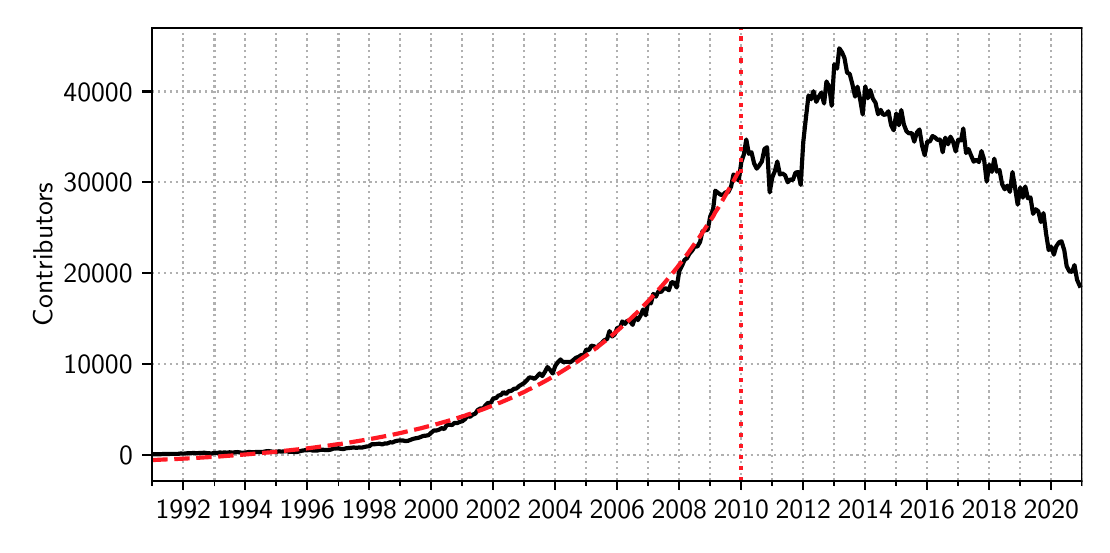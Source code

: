 \begingroup%
\makeatletter%
\begin{pgfpicture}%
\pgfpathrectangle{\pgfpointorigin}{\pgfqpoint{5.273in}{2.486in}}%
\pgfusepath{use as bounding box, clip}%
\begin{pgfscope}%
\pgfsetbuttcap%
\pgfsetmiterjoin%
\pgfsetlinewidth{0.0pt}%
\definecolor{currentstroke}{rgb}{1.0,1.0,1.0}%
\pgfsetstrokecolor{currentstroke}%
\pgfsetstrokeopacity{0.0}%
\pgfsetdash{}{0pt}%
\pgfpathmoveto{\pgfqpoint{0.0in}{0.0in}}%
\pgfpathlineto{\pgfqpoint{5.273in}{0.0in}}%
\pgfpathlineto{\pgfqpoint{5.273in}{2.486in}}%
\pgfpathlineto{\pgfqpoint{0.0in}{2.486in}}%
\pgfpathclose%
\pgfusepath{}%
\end{pgfscope}%
\begin{pgfscope}%
\pgfsetbuttcap%
\pgfsetmiterjoin%
\definecolor{currentfill}{rgb}{1.0,1.0,1.0}%
\pgfsetfillcolor{currentfill}%
\pgfsetlinewidth{0.0pt}%
\definecolor{currentstroke}{rgb}{0.0,0.0,0.0}%
\pgfsetstrokecolor{currentstroke}%
\pgfsetstrokeopacity{0.0}%
\pgfsetdash{}{0pt}%
\pgfpathmoveto{\pgfqpoint{0.623in}{0.221in}}%
\pgfpathlineto{\pgfqpoint{5.273in}{0.221in}}%
\pgfpathlineto{\pgfqpoint{5.273in}{2.486in}}%
\pgfpathlineto{\pgfqpoint{0.623in}{2.486in}}%
\pgfpathclose%
\pgfusepath{fill}%
\end{pgfscope}%
\begin{pgfscope}%
\pgfpathrectangle{\pgfqpoint{0.623in}{0.221in}}{\pgfqpoint{4.65in}{2.265in}}%
\pgfusepath{clip}%
\pgfsetbuttcap%
\pgfsetroundjoin%
\pgfsetlinewidth{0.803pt}%
\definecolor{currentstroke}{rgb}{0.69,0.69,0.69}%
\pgfsetstrokecolor{currentstroke}%
\pgfsetdash{{0.8pt}{1.32pt}}{0.0pt}%
\pgfpathmoveto{\pgfqpoint{0.778in}{0.221in}}%
\pgfpathlineto{\pgfqpoint{0.778in}{2.486in}}%
\pgfusepath{stroke}%
\end{pgfscope}%
\begin{pgfscope}%
\pgfsetbuttcap%
\pgfsetroundjoin%
\definecolor{currentfill}{rgb}{0.0,0.0,0.0}%
\pgfsetfillcolor{currentfill}%
\pgfsetlinewidth{0.803pt}%
\definecolor{currentstroke}{rgb}{0.0,0.0,0.0}%
\pgfsetstrokecolor{currentstroke}%
\pgfsetdash{}{0pt}%
\pgfsys@defobject{currentmarker}{\pgfqpoint{0.0in}{-0.049in}}{\pgfqpoint{0.0in}{0.0in}}{%
\pgfpathmoveto{\pgfqpoint{0.0in}{0.0in}}%
\pgfpathlineto{\pgfqpoint{0.0in}{-0.049in}}%
\pgfusepath{stroke,fill}%
}%
\begin{pgfscope}%
\pgfsys@transformshift{0.778in}{0.221in}%
\pgfsys@useobject{currentmarker}{}%
\end{pgfscope}%
\end{pgfscope}%
\begin{pgfscope}%
\definecolor{textcolor}{rgb}{0.0,0.0,0.0}%
\pgfsetstrokecolor{textcolor}%
\pgfsetfillcolor{textcolor}%
\pgftext[x=0.778in,y=0.123in,,top]{\color{textcolor}\sffamily\fontsize{10.0}{12.0}\selectfont 1992}%
\end{pgfscope}%
\begin{pgfscope}%
\pgfpathrectangle{\pgfqpoint{0.623in}{0.221in}}{\pgfqpoint{4.65in}{2.265in}}%
\pgfusepath{clip}%
\pgfsetbuttcap%
\pgfsetroundjoin%
\pgfsetlinewidth{0.803pt}%
\definecolor{currentstroke}{rgb}{0.69,0.69,0.69}%
\pgfsetstrokecolor{currentstroke}%
\pgfsetdash{{0.8pt}{1.32pt}}{0.0pt}%
\pgfpathmoveto{\pgfqpoint{1.088in}{0.221in}}%
\pgfpathlineto{\pgfqpoint{1.088in}{2.486in}}%
\pgfusepath{stroke}%
\end{pgfscope}%
\begin{pgfscope}%
\pgfsetbuttcap%
\pgfsetroundjoin%
\definecolor{currentfill}{rgb}{0.0,0.0,0.0}%
\pgfsetfillcolor{currentfill}%
\pgfsetlinewidth{0.803pt}%
\definecolor{currentstroke}{rgb}{0.0,0.0,0.0}%
\pgfsetstrokecolor{currentstroke}%
\pgfsetdash{}{0pt}%
\pgfsys@defobject{currentmarker}{\pgfqpoint{0.0in}{-0.049in}}{\pgfqpoint{0.0in}{0.0in}}{%
\pgfpathmoveto{\pgfqpoint{0.0in}{0.0in}}%
\pgfpathlineto{\pgfqpoint{0.0in}{-0.049in}}%
\pgfusepath{stroke,fill}%
}%
\begin{pgfscope}%
\pgfsys@transformshift{1.088in}{0.221in}%
\pgfsys@useobject{currentmarker}{}%
\end{pgfscope}%
\end{pgfscope}%
\begin{pgfscope}%
\definecolor{textcolor}{rgb}{0.0,0.0,0.0}%
\pgfsetstrokecolor{textcolor}%
\pgfsetfillcolor{textcolor}%
\pgftext[x=1.088in,y=0.123in,,top]{\color{textcolor}\sffamily\fontsize{10.0}{12.0}\selectfont 1994}%
\end{pgfscope}%
\begin{pgfscope}%
\pgfpathrectangle{\pgfqpoint{0.623in}{0.221in}}{\pgfqpoint{4.65in}{2.265in}}%
\pgfusepath{clip}%
\pgfsetbuttcap%
\pgfsetroundjoin%
\pgfsetlinewidth{0.803pt}%
\definecolor{currentstroke}{rgb}{0.69,0.69,0.69}%
\pgfsetstrokecolor{currentstroke}%
\pgfsetdash{{0.8pt}{1.32pt}}{0.0pt}%
\pgfpathmoveto{\pgfqpoint{1.398in}{0.221in}}%
\pgfpathlineto{\pgfqpoint{1.398in}{2.486in}}%
\pgfusepath{stroke}%
\end{pgfscope}%
\begin{pgfscope}%
\pgfsetbuttcap%
\pgfsetroundjoin%
\definecolor{currentfill}{rgb}{0.0,0.0,0.0}%
\pgfsetfillcolor{currentfill}%
\pgfsetlinewidth{0.803pt}%
\definecolor{currentstroke}{rgb}{0.0,0.0,0.0}%
\pgfsetstrokecolor{currentstroke}%
\pgfsetdash{}{0pt}%
\pgfsys@defobject{currentmarker}{\pgfqpoint{0.0in}{-0.049in}}{\pgfqpoint{0.0in}{0.0in}}{%
\pgfpathmoveto{\pgfqpoint{0.0in}{0.0in}}%
\pgfpathlineto{\pgfqpoint{0.0in}{-0.049in}}%
\pgfusepath{stroke,fill}%
}%
\begin{pgfscope}%
\pgfsys@transformshift{1.398in}{0.221in}%
\pgfsys@useobject{currentmarker}{}%
\end{pgfscope}%
\end{pgfscope}%
\begin{pgfscope}%
\definecolor{textcolor}{rgb}{0.0,0.0,0.0}%
\pgfsetstrokecolor{textcolor}%
\pgfsetfillcolor{textcolor}%
\pgftext[x=1.398in,y=0.123in,,top]{\color{textcolor}\sffamily\fontsize{10.0}{12.0}\selectfont 1996}%
\end{pgfscope}%
\begin{pgfscope}%
\pgfpathrectangle{\pgfqpoint{0.623in}{0.221in}}{\pgfqpoint{4.65in}{2.265in}}%
\pgfusepath{clip}%
\pgfsetbuttcap%
\pgfsetroundjoin%
\pgfsetlinewidth{0.803pt}%
\definecolor{currentstroke}{rgb}{0.69,0.69,0.69}%
\pgfsetstrokecolor{currentstroke}%
\pgfsetdash{{0.8pt}{1.32pt}}{0.0pt}%
\pgfpathmoveto{\pgfqpoint{1.708in}{0.221in}}%
\pgfpathlineto{\pgfqpoint{1.708in}{2.486in}}%
\pgfusepath{stroke}%
\end{pgfscope}%
\begin{pgfscope}%
\pgfsetbuttcap%
\pgfsetroundjoin%
\definecolor{currentfill}{rgb}{0.0,0.0,0.0}%
\pgfsetfillcolor{currentfill}%
\pgfsetlinewidth{0.803pt}%
\definecolor{currentstroke}{rgb}{0.0,0.0,0.0}%
\pgfsetstrokecolor{currentstroke}%
\pgfsetdash{}{0pt}%
\pgfsys@defobject{currentmarker}{\pgfqpoint{0.0in}{-0.049in}}{\pgfqpoint{0.0in}{0.0in}}{%
\pgfpathmoveto{\pgfqpoint{0.0in}{0.0in}}%
\pgfpathlineto{\pgfqpoint{0.0in}{-0.049in}}%
\pgfusepath{stroke,fill}%
}%
\begin{pgfscope}%
\pgfsys@transformshift{1.708in}{0.221in}%
\pgfsys@useobject{currentmarker}{}%
\end{pgfscope}%
\end{pgfscope}%
\begin{pgfscope}%
\definecolor{textcolor}{rgb}{0.0,0.0,0.0}%
\pgfsetstrokecolor{textcolor}%
\pgfsetfillcolor{textcolor}%
\pgftext[x=1.708in,y=0.123in,,top]{\color{textcolor}\sffamily\fontsize{10.0}{12.0}\selectfont 1998}%
\end{pgfscope}%
\begin{pgfscope}%
\pgfpathrectangle{\pgfqpoint{0.623in}{0.221in}}{\pgfqpoint{4.65in}{2.265in}}%
\pgfusepath{clip}%
\pgfsetbuttcap%
\pgfsetroundjoin%
\pgfsetlinewidth{0.803pt}%
\definecolor{currentstroke}{rgb}{0.69,0.69,0.69}%
\pgfsetstrokecolor{currentstroke}%
\pgfsetdash{{0.8pt}{1.32pt}}{0.0pt}%
\pgfpathmoveto{\pgfqpoint{2.018in}{0.221in}}%
\pgfpathlineto{\pgfqpoint{2.018in}{2.486in}}%
\pgfusepath{stroke}%
\end{pgfscope}%
\begin{pgfscope}%
\pgfsetbuttcap%
\pgfsetroundjoin%
\definecolor{currentfill}{rgb}{0.0,0.0,0.0}%
\pgfsetfillcolor{currentfill}%
\pgfsetlinewidth{0.803pt}%
\definecolor{currentstroke}{rgb}{0.0,0.0,0.0}%
\pgfsetstrokecolor{currentstroke}%
\pgfsetdash{}{0pt}%
\pgfsys@defobject{currentmarker}{\pgfqpoint{0.0in}{-0.049in}}{\pgfqpoint{0.0in}{0.0in}}{%
\pgfpathmoveto{\pgfqpoint{0.0in}{0.0in}}%
\pgfpathlineto{\pgfqpoint{0.0in}{-0.049in}}%
\pgfusepath{stroke,fill}%
}%
\begin{pgfscope}%
\pgfsys@transformshift{2.018in}{0.221in}%
\pgfsys@useobject{currentmarker}{}%
\end{pgfscope}%
\end{pgfscope}%
\begin{pgfscope}%
\definecolor{textcolor}{rgb}{0.0,0.0,0.0}%
\pgfsetstrokecolor{textcolor}%
\pgfsetfillcolor{textcolor}%
\pgftext[x=2.018in,y=0.123in,,top]{\color{textcolor}\sffamily\fontsize{10.0}{12.0}\selectfont 2000}%
\end{pgfscope}%
\begin{pgfscope}%
\pgfpathrectangle{\pgfqpoint{0.623in}{0.221in}}{\pgfqpoint{4.65in}{2.265in}}%
\pgfusepath{clip}%
\pgfsetbuttcap%
\pgfsetroundjoin%
\pgfsetlinewidth{0.803pt}%
\definecolor{currentstroke}{rgb}{0.69,0.69,0.69}%
\pgfsetstrokecolor{currentstroke}%
\pgfsetdash{{0.8pt}{1.32pt}}{0.0pt}%
\pgfpathmoveto{\pgfqpoint{2.328in}{0.221in}}%
\pgfpathlineto{\pgfqpoint{2.328in}{2.486in}}%
\pgfusepath{stroke}%
\end{pgfscope}%
\begin{pgfscope}%
\pgfsetbuttcap%
\pgfsetroundjoin%
\definecolor{currentfill}{rgb}{0.0,0.0,0.0}%
\pgfsetfillcolor{currentfill}%
\pgfsetlinewidth{0.803pt}%
\definecolor{currentstroke}{rgb}{0.0,0.0,0.0}%
\pgfsetstrokecolor{currentstroke}%
\pgfsetdash{}{0pt}%
\pgfsys@defobject{currentmarker}{\pgfqpoint{0.0in}{-0.049in}}{\pgfqpoint{0.0in}{0.0in}}{%
\pgfpathmoveto{\pgfqpoint{0.0in}{0.0in}}%
\pgfpathlineto{\pgfqpoint{0.0in}{-0.049in}}%
\pgfusepath{stroke,fill}%
}%
\begin{pgfscope}%
\pgfsys@transformshift{2.328in}{0.221in}%
\pgfsys@useobject{currentmarker}{}%
\end{pgfscope}%
\end{pgfscope}%
\begin{pgfscope}%
\definecolor{textcolor}{rgb}{0.0,0.0,0.0}%
\pgfsetstrokecolor{textcolor}%
\pgfsetfillcolor{textcolor}%
\pgftext[x=2.328in,y=0.123in,,top]{\color{textcolor}\sffamily\fontsize{10.0}{12.0}\selectfont 2002}%
\end{pgfscope}%
\begin{pgfscope}%
\pgfpathrectangle{\pgfqpoint{0.623in}{0.221in}}{\pgfqpoint{4.65in}{2.265in}}%
\pgfusepath{clip}%
\pgfsetbuttcap%
\pgfsetroundjoin%
\pgfsetlinewidth{0.803pt}%
\definecolor{currentstroke}{rgb}{0.69,0.69,0.69}%
\pgfsetstrokecolor{currentstroke}%
\pgfsetdash{{0.8pt}{1.32pt}}{0.0pt}%
\pgfpathmoveto{\pgfqpoint{2.638in}{0.221in}}%
\pgfpathlineto{\pgfqpoint{2.638in}{2.486in}}%
\pgfusepath{stroke}%
\end{pgfscope}%
\begin{pgfscope}%
\pgfsetbuttcap%
\pgfsetroundjoin%
\definecolor{currentfill}{rgb}{0.0,0.0,0.0}%
\pgfsetfillcolor{currentfill}%
\pgfsetlinewidth{0.803pt}%
\definecolor{currentstroke}{rgb}{0.0,0.0,0.0}%
\pgfsetstrokecolor{currentstroke}%
\pgfsetdash{}{0pt}%
\pgfsys@defobject{currentmarker}{\pgfqpoint{0.0in}{-0.049in}}{\pgfqpoint{0.0in}{0.0in}}{%
\pgfpathmoveto{\pgfqpoint{0.0in}{0.0in}}%
\pgfpathlineto{\pgfqpoint{0.0in}{-0.049in}}%
\pgfusepath{stroke,fill}%
}%
\begin{pgfscope}%
\pgfsys@transformshift{2.638in}{0.221in}%
\pgfsys@useobject{currentmarker}{}%
\end{pgfscope}%
\end{pgfscope}%
\begin{pgfscope}%
\definecolor{textcolor}{rgb}{0.0,0.0,0.0}%
\pgfsetstrokecolor{textcolor}%
\pgfsetfillcolor{textcolor}%
\pgftext[x=2.638in,y=0.123in,,top]{\color{textcolor}\sffamily\fontsize{10.0}{12.0}\selectfont 2004}%
\end{pgfscope}%
\begin{pgfscope}%
\pgfpathrectangle{\pgfqpoint{0.623in}{0.221in}}{\pgfqpoint{4.65in}{2.265in}}%
\pgfusepath{clip}%
\pgfsetbuttcap%
\pgfsetroundjoin%
\pgfsetlinewidth{0.803pt}%
\definecolor{currentstroke}{rgb}{0.69,0.69,0.69}%
\pgfsetstrokecolor{currentstroke}%
\pgfsetdash{{0.8pt}{1.32pt}}{0.0pt}%
\pgfpathmoveto{\pgfqpoint{2.948in}{0.221in}}%
\pgfpathlineto{\pgfqpoint{2.948in}{2.486in}}%
\pgfusepath{stroke}%
\end{pgfscope}%
\begin{pgfscope}%
\pgfsetbuttcap%
\pgfsetroundjoin%
\definecolor{currentfill}{rgb}{0.0,0.0,0.0}%
\pgfsetfillcolor{currentfill}%
\pgfsetlinewidth{0.803pt}%
\definecolor{currentstroke}{rgb}{0.0,0.0,0.0}%
\pgfsetstrokecolor{currentstroke}%
\pgfsetdash{}{0pt}%
\pgfsys@defobject{currentmarker}{\pgfqpoint{0.0in}{-0.049in}}{\pgfqpoint{0.0in}{0.0in}}{%
\pgfpathmoveto{\pgfqpoint{0.0in}{0.0in}}%
\pgfpathlineto{\pgfqpoint{0.0in}{-0.049in}}%
\pgfusepath{stroke,fill}%
}%
\begin{pgfscope}%
\pgfsys@transformshift{2.948in}{0.221in}%
\pgfsys@useobject{currentmarker}{}%
\end{pgfscope}%
\end{pgfscope}%
\begin{pgfscope}%
\definecolor{textcolor}{rgb}{0.0,0.0,0.0}%
\pgfsetstrokecolor{textcolor}%
\pgfsetfillcolor{textcolor}%
\pgftext[x=2.948in,y=0.123in,,top]{\color{textcolor}\sffamily\fontsize{10.0}{12.0}\selectfont 2006}%
\end{pgfscope}%
\begin{pgfscope}%
\pgfpathrectangle{\pgfqpoint{0.623in}{0.221in}}{\pgfqpoint{4.65in}{2.265in}}%
\pgfusepath{clip}%
\pgfsetbuttcap%
\pgfsetroundjoin%
\pgfsetlinewidth{0.803pt}%
\definecolor{currentstroke}{rgb}{0.69,0.69,0.69}%
\pgfsetstrokecolor{currentstroke}%
\pgfsetdash{{0.8pt}{1.32pt}}{0.0pt}%
\pgfpathmoveto{\pgfqpoint{3.258in}{0.221in}}%
\pgfpathlineto{\pgfqpoint{3.258in}{2.486in}}%
\pgfusepath{stroke}%
\end{pgfscope}%
\begin{pgfscope}%
\pgfsetbuttcap%
\pgfsetroundjoin%
\definecolor{currentfill}{rgb}{0.0,0.0,0.0}%
\pgfsetfillcolor{currentfill}%
\pgfsetlinewidth{0.803pt}%
\definecolor{currentstroke}{rgb}{0.0,0.0,0.0}%
\pgfsetstrokecolor{currentstroke}%
\pgfsetdash{}{0pt}%
\pgfsys@defobject{currentmarker}{\pgfqpoint{0.0in}{-0.049in}}{\pgfqpoint{0.0in}{0.0in}}{%
\pgfpathmoveto{\pgfqpoint{0.0in}{0.0in}}%
\pgfpathlineto{\pgfqpoint{0.0in}{-0.049in}}%
\pgfusepath{stroke,fill}%
}%
\begin{pgfscope}%
\pgfsys@transformshift{3.258in}{0.221in}%
\pgfsys@useobject{currentmarker}{}%
\end{pgfscope}%
\end{pgfscope}%
\begin{pgfscope}%
\definecolor{textcolor}{rgb}{0.0,0.0,0.0}%
\pgfsetstrokecolor{textcolor}%
\pgfsetfillcolor{textcolor}%
\pgftext[x=3.258in,y=0.123in,,top]{\color{textcolor}\sffamily\fontsize{10.0}{12.0}\selectfont 2008}%
\end{pgfscope}%
\begin{pgfscope}%
\pgfpathrectangle{\pgfqpoint{0.623in}{0.221in}}{\pgfqpoint{4.65in}{2.265in}}%
\pgfusepath{clip}%
\pgfsetbuttcap%
\pgfsetroundjoin%
\pgfsetlinewidth{0.803pt}%
\definecolor{currentstroke}{rgb}{0.69,0.69,0.69}%
\pgfsetstrokecolor{currentstroke}%
\pgfsetdash{{0.8pt}{1.32pt}}{0.0pt}%
\pgfpathmoveto{\pgfqpoint{3.568in}{0.221in}}%
\pgfpathlineto{\pgfqpoint{3.568in}{2.486in}}%
\pgfusepath{stroke}%
\end{pgfscope}%
\begin{pgfscope}%
\pgfsetbuttcap%
\pgfsetroundjoin%
\definecolor{currentfill}{rgb}{0.0,0.0,0.0}%
\pgfsetfillcolor{currentfill}%
\pgfsetlinewidth{0.803pt}%
\definecolor{currentstroke}{rgb}{0.0,0.0,0.0}%
\pgfsetstrokecolor{currentstroke}%
\pgfsetdash{}{0pt}%
\pgfsys@defobject{currentmarker}{\pgfqpoint{0.0in}{-0.049in}}{\pgfqpoint{0.0in}{0.0in}}{%
\pgfpathmoveto{\pgfqpoint{0.0in}{0.0in}}%
\pgfpathlineto{\pgfqpoint{0.0in}{-0.049in}}%
\pgfusepath{stroke,fill}%
}%
\begin{pgfscope}%
\pgfsys@transformshift{3.568in}{0.221in}%
\pgfsys@useobject{currentmarker}{}%
\end{pgfscope}%
\end{pgfscope}%
\begin{pgfscope}%
\definecolor{textcolor}{rgb}{0.0,0.0,0.0}%
\pgfsetstrokecolor{textcolor}%
\pgfsetfillcolor{textcolor}%
\pgftext[x=3.568in,y=0.123in,,top]{\color{textcolor}\sffamily\fontsize{10.0}{12.0}\selectfont 2010}%
\end{pgfscope}%
\begin{pgfscope}%
\pgfpathrectangle{\pgfqpoint{0.623in}{0.221in}}{\pgfqpoint{4.65in}{2.265in}}%
\pgfusepath{clip}%
\pgfsetbuttcap%
\pgfsetroundjoin%
\pgfsetlinewidth{0.803pt}%
\definecolor{currentstroke}{rgb}{0.69,0.69,0.69}%
\pgfsetstrokecolor{currentstroke}%
\pgfsetdash{{0.8pt}{1.32pt}}{0.0pt}%
\pgfpathmoveto{\pgfqpoint{3.878in}{0.221in}}%
\pgfpathlineto{\pgfqpoint{3.878in}{2.486in}}%
\pgfusepath{stroke}%
\end{pgfscope}%
\begin{pgfscope}%
\pgfsetbuttcap%
\pgfsetroundjoin%
\definecolor{currentfill}{rgb}{0.0,0.0,0.0}%
\pgfsetfillcolor{currentfill}%
\pgfsetlinewidth{0.803pt}%
\definecolor{currentstroke}{rgb}{0.0,0.0,0.0}%
\pgfsetstrokecolor{currentstroke}%
\pgfsetdash{}{0pt}%
\pgfsys@defobject{currentmarker}{\pgfqpoint{0.0in}{-0.049in}}{\pgfqpoint{0.0in}{0.0in}}{%
\pgfpathmoveto{\pgfqpoint{0.0in}{0.0in}}%
\pgfpathlineto{\pgfqpoint{0.0in}{-0.049in}}%
\pgfusepath{stroke,fill}%
}%
\begin{pgfscope}%
\pgfsys@transformshift{3.878in}{0.221in}%
\pgfsys@useobject{currentmarker}{}%
\end{pgfscope}%
\end{pgfscope}%
\begin{pgfscope}%
\definecolor{textcolor}{rgb}{0.0,0.0,0.0}%
\pgfsetstrokecolor{textcolor}%
\pgfsetfillcolor{textcolor}%
\pgftext[x=3.878in,y=0.123in,,top]{\color{textcolor}\sffamily\fontsize{10.0}{12.0}\selectfont 2012}%
\end{pgfscope}%
\begin{pgfscope}%
\pgfpathrectangle{\pgfqpoint{0.623in}{0.221in}}{\pgfqpoint{4.65in}{2.265in}}%
\pgfusepath{clip}%
\pgfsetbuttcap%
\pgfsetroundjoin%
\pgfsetlinewidth{0.803pt}%
\definecolor{currentstroke}{rgb}{0.69,0.69,0.69}%
\pgfsetstrokecolor{currentstroke}%
\pgfsetdash{{0.8pt}{1.32pt}}{0.0pt}%
\pgfpathmoveto{\pgfqpoint{4.188in}{0.221in}}%
\pgfpathlineto{\pgfqpoint{4.188in}{2.486in}}%
\pgfusepath{stroke}%
\end{pgfscope}%
\begin{pgfscope}%
\pgfsetbuttcap%
\pgfsetroundjoin%
\definecolor{currentfill}{rgb}{0.0,0.0,0.0}%
\pgfsetfillcolor{currentfill}%
\pgfsetlinewidth{0.803pt}%
\definecolor{currentstroke}{rgb}{0.0,0.0,0.0}%
\pgfsetstrokecolor{currentstroke}%
\pgfsetdash{}{0pt}%
\pgfsys@defobject{currentmarker}{\pgfqpoint{0.0in}{-0.049in}}{\pgfqpoint{0.0in}{0.0in}}{%
\pgfpathmoveto{\pgfqpoint{0.0in}{0.0in}}%
\pgfpathlineto{\pgfqpoint{0.0in}{-0.049in}}%
\pgfusepath{stroke,fill}%
}%
\begin{pgfscope}%
\pgfsys@transformshift{4.188in}{0.221in}%
\pgfsys@useobject{currentmarker}{}%
\end{pgfscope}%
\end{pgfscope}%
\begin{pgfscope}%
\definecolor{textcolor}{rgb}{0.0,0.0,0.0}%
\pgfsetstrokecolor{textcolor}%
\pgfsetfillcolor{textcolor}%
\pgftext[x=4.188in,y=0.123in,,top]{\color{textcolor}\sffamily\fontsize{10.0}{12.0}\selectfont 2014}%
\end{pgfscope}%
\begin{pgfscope}%
\pgfpathrectangle{\pgfqpoint{0.623in}{0.221in}}{\pgfqpoint{4.65in}{2.265in}}%
\pgfusepath{clip}%
\pgfsetbuttcap%
\pgfsetroundjoin%
\pgfsetlinewidth{0.803pt}%
\definecolor{currentstroke}{rgb}{0.69,0.69,0.69}%
\pgfsetstrokecolor{currentstroke}%
\pgfsetdash{{0.8pt}{1.32pt}}{0.0pt}%
\pgfpathmoveto{\pgfqpoint{4.498in}{0.221in}}%
\pgfpathlineto{\pgfqpoint{4.498in}{2.486in}}%
\pgfusepath{stroke}%
\end{pgfscope}%
\begin{pgfscope}%
\pgfsetbuttcap%
\pgfsetroundjoin%
\definecolor{currentfill}{rgb}{0.0,0.0,0.0}%
\pgfsetfillcolor{currentfill}%
\pgfsetlinewidth{0.803pt}%
\definecolor{currentstroke}{rgb}{0.0,0.0,0.0}%
\pgfsetstrokecolor{currentstroke}%
\pgfsetdash{}{0pt}%
\pgfsys@defobject{currentmarker}{\pgfqpoint{0.0in}{-0.049in}}{\pgfqpoint{0.0in}{0.0in}}{%
\pgfpathmoveto{\pgfqpoint{0.0in}{0.0in}}%
\pgfpathlineto{\pgfqpoint{0.0in}{-0.049in}}%
\pgfusepath{stroke,fill}%
}%
\begin{pgfscope}%
\pgfsys@transformshift{4.498in}{0.221in}%
\pgfsys@useobject{currentmarker}{}%
\end{pgfscope}%
\end{pgfscope}%
\begin{pgfscope}%
\definecolor{textcolor}{rgb}{0.0,0.0,0.0}%
\pgfsetstrokecolor{textcolor}%
\pgfsetfillcolor{textcolor}%
\pgftext[x=4.498in,y=0.123in,,top]{\color{textcolor}\sffamily\fontsize{10.0}{12.0}\selectfont 2016}%
\end{pgfscope}%
\begin{pgfscope}%
\pgfpathrectangle{\pgfqpoint{0.623in}{0.221in}}{\pgfqpoint{4.65in}{2.265in}}%
\pgfusepath{clip}%
\pgfsetbuttcap%
\pgfsetroundjoin%
\pgfsetlinewidth{0.803pt}%
\definecolor{currentstroke}{rgb}{0.69,0.69,0.69}%
\pgfsetstrokecolor{currentstroke}%
\pgfsetdash{{0.8pt}{1.32pt}}{0.0pt}%
\pgfpathmoveto{\pgfqpoint{4.808in}{0.221in}}%
\pgfpathlineto{\pgfqpoint{4.808in}{2.486in}}%
\pgfusepath{stroke}%
\end{pgfscope}%
\begin{pgfscope}%
\pgfsetbuttcap%
\pgfsetroundjoin%
\definecolor{currentfill}{rgb}{0.0,0.0,0.0}%
\pgfsetfillcolor{currentfill}%
\pgfsetlinewidth{0.803pt}%
\definecolor{currentstroke}{rgb}{0.0,0.0,0.0}%
\pgfsetstrokecolor{currentstroke}%
\pgfsetdash{}{0pt}%
\pgfsys@defobject{currentmarker}{\pgfqpoint{0.0in}{-0.049in}}{\pgfqpoint{0.0in}{0.0in}}{%
\pgfpathmoveto{\pgfqpoint{0.0in}{0.0in}}%
\pgfpathlineto{\pgfqpoint{0.0in}{-0.049in}}%
\pgfusepath{stroke,fill}%
}%
\begin{pgfscope}%
\pgfsys@transformshift{4.808in}{0.221in}%
\pgfsys@useobject{currentmarker}{}%
\end{pgfscope}%
\end{pgfscope}%
\begin{pgfscope}%
\definecolor{textcolor}{rgb}{0.0,0.0,0.0}%
\pgfsetstrokecolor{textcolor}%
\pgfsetfillcolor{textcolor}%
\pgftext[x=4.808in,y=0.123in,,top]{\color{textcolor}\sffamily\fontsize{10.0}{12.0}\selectfont 2018}%
\end{pgfscope}%
\begin{pgfscope}%
\pgfpathrectangle{\pgfqpoint{0.623in}{0.221in}}{\pgfqpoint{4.65in}{2.265in}}%
\pgfusepath{clip}%
\pgfsetbuttcap%
\pgfsetroundjoin%
\pgfsetlinewidth{0.803pt}%
\definecolor{currentstroke}{rgb}{0.69,0.69,0.69}%
\pgfsetstrokecolor{currentstroke}%
\pgfsetdash{{0.8pt}{1.32pt}}{0.0pt}%
\pgfpathmoveto{\pgfqpoint{5.118in}{0.221in}}%
\pgfpathlineto{\pgfqpoint{5.118in}{2.486in}}%
\pgfusepath{stroke}%
\end{pgfscope}%
\begin{pgfscope}%
\pgfsetbuttcap%
\pgfsetroundjoin%
\definecolor{currentfill}{rgb}{0.0,0.0,0.0}%
\pgfsetfillcolor{currentfill}%
\pgfsetlinewidth{0.803pt}%
\definecolor{currentstroke}{rgb}{0.0,0.0,0.0}%
\pgfsetstrokecolor{currentstroke}%
\pgfsetdash{}{0pt}%
\pgfsys@defobject{currentmarker}{\pgfqpoint{0.0in}{-0.049in}}{\pgfqpoint{0.0in}{0.0in}}{%
\pgfpathmoveto{\pgfqpoint{0.0in}{0.0in}}%
\pgfpathlineto{\pgfqpoint{0.0in}{-0.049in}}%
\pgfusepath{stroke,fill}%
}%
\begin{pgfscope}%
\pgfsys@transformshift{5.118in}{0.221in}%
\pgfsys@useobject{currentmarker}{}%
\end{pgfscope}%
\end{pgfscope}%
\begin{pgfscope}%
\definecolor{textcolor}{rgb}{0.0,0.0,0.0}%
\pgfsetstrokecolor{textcolor}%
\pgfsetfillcolor{textcolor}%
\pgftext[x=5.118in,y=0.123in,,top]{\color{textcolor}\sffamily\fontsize{10.0}{12.0}\selectfont 2020}%
\end{pgfscope}%
\begin{pgfscope}%
\pgfpathrectangle{\pgfqpoint{0.623in}{0.221in}}{\pgfqpoint{4.65in}{2.265in}}%
\pgfusepath{clip}%
\pgfsetbuttcap%
\pgfsetroundjoin%
\pgfsetlinewidth{0.803pt}%
\definecolor{currentstroke}{rgb}{0.69,0.69,0.69}%
\pgfsetstrokecolor{currentstroke}%
\pgfsetdash{{0.8pt}{1.32pt}}{0.0pt}%
\pgfpathmoveto{\pgfqpoint{0.623in}{0.221in}}%
\pgfpathlineto{\pgfqpoint{0.623in}{2.486in}}%
\pgfusepath{stroke}%
\end{pgfscope}%
\begin{pgfscope}%
\pgfsetbuttcap%
\pgfsetroundjoin%
\definecolor{currentfill}{rgb}{0.0,0.0,0.0}%
\pgfsetfillcolor{currentfill}%
\pgfsetlinewidth{0.602pt}%
\definecolor{currentstroke}{rgb}{0.0,0.0,0.0}%
\pgfsetstrokecolor{currentstroke}%
\pgfsetdash{}{0pt}%
\pgfsys@defobject{currentmarker}{\pgfqpoint{0.0in}{-0.028in}}{\pgfqpoint{0.0in}{0.0in}}{%
\pgfpathmoveto{\pgfqpoint{0.0in}{0.0in}}%
\pgfpathlineto{\pgfqpoint{0.0in}{-0.028in}}%
\pgfusepath{stroke,fill}%
}%
\begin{pgfscope}%
\pgfsys@transformshift{0.623in}{0.221in}%
\pgfsys@useobject{currentmarker}{}%
\end{pgfscope}%
\end{pgfscope}%
\begin{pgfscope}%
\pgfpathrectangle{\pgfqpoint{0.623in}{0.221in}}{\pgfqpoint{4.65in}{2.265in}}%
\pgfusepath{clip}%
\pgfsetbuttcap%
\pgfsetroundjoin%
\pgfsetlinewidth{0.803pt}%
\definecolor{currentstroke}{rgb}{0.69,0.69,0.69}%
\pgfsetstrokecolor{currentstroke}%
\pgfsetdash{{0.8pt}{1.32pt}}{0.0pt}%
\pgfpathmoveto{\pgfqpoint{0.934in}{0.221in}}%
\pgfpathlineto{\pgfqpoint{0.934in}{2.486in}}%
\pgfusepath{stroke}%
\end{pgfscope}%
\begin{pgfscope}%
\pgfsetbuttcap%
\pgfsetroundjoin%
\definecolor{currentfill}{rgb}{0.0,0.0,0.0}%
\pgfsetfillcolor{currentfill}%
\pgfsetlinewidth{0.602pt}%
\definecolor{currentstroke}{rgb}{0.0,0.0,0.0}%
\pgfsetstrokecolor{currentstroke}%
\pgfsetdash{}{0pt}%
\pgfsys@defobject{currentmarker}{\pgfqpoint{0.0in}{-0.028in}}{\pgfqpoint{0.0in}{0.0in}}{%
\pgfpathmoveto{\pgfqpoint{0.0in}{0.0in}}%
\pgfpathlineto{\pgfqpoint{0.0in}{-0.028in}}%
\pgfusepath{stroke,fill}%
}%
\begin{pgfscope}%
\pgfsys@transformshift{0.934in}{0.221in}%
\pgfsys@useobject{currentmarker}{}%
\end{pgfscope}%
\end{pgfscope}%
\begin{pgfscope}%
\pgfpathrectangle{\pgfqpoint{0.623in}{0.221in}}{\pgfqpoint{4.65in}{2.265in}}%
\pgfusepath{clip}%
\pgfsetbuttcap%
\pgfsetroundjoin%
\pgfsetlinewidth{0.803pt}%
\definecolor{currentstroke}{rgb}{0.69,0.69,0.69}%
\pgfsetstrokecolor{currentstroke}%
\pgfsetdash{{0.8pt}{1.32pt}}{0.0pt}%
\pgfpathmoveto{\pgfqpoint{1.243in}{0.221in}}%
\pgfpathlineto{\pgfqpoint{1.243in}{2.486in}}%
\pgfusepath{stroke}%
\end{pgfscope}%
\begin{pgfscope}%
\pgfsetbuttcap%
\pgfsetroundjoin%
\definecolor{currentfill}{rgb}{0.0,0.0,0.0}%
\pgfsetfillcolor{currentfill}%
\pgfsetlinewidth{0.602pt}%
\definecolor{currentstroke}{rgb}{0.0,0.0,0.0}%
\pgfsetstrokecolor{currentstroke}%
\pgfsetdash{}{0pt}%
\pgfsys@defobject{currentmarker}{\pgfqpoint{0.0in}{-0.028in}}{\pgfqpoint{0.0in}{0.0in}}{%
\pgfpathmoveto{\pgfqpoint{0.0in}{0.0in}}%
\pgfpathlineto{\pgfqpoint{0.0in}{-0.028in}}%
\pgfusepath{stroke,fill}%
}%
\begin{pgfscope}%
\pgfsys@transformshift{1.243in}{0.221in}%
\pgfsys@useobject{currentmarker}{}%
\end{pgfscope}%
\end{pgfscope}%
\begin{pgfscope}%
\pgfpathrectangle{\pgfqpoint{0.623in}{0.221in}}{\pgfqpoint{4.65in}{2.265in}}%
\pgfusepath{clip}%
\pgfsetbuttcap%
\pgfsetroundjoin%
\pgfsetlinewidth{0.803pt}%
\definecolor{currentstroke}{rgb}{0.69,0.69,0.69}%
\pgfsetstrokecolor{currentstroke}%
\pgfsetdash{{0.8pt}{1.32pt}}{0.0pt}%
\pgfpathmoveto{\pgfqpoint{1.554in}{0.221in}}%
\pgfpathlineto{\pgfqpoint{1.554in}{2.486in}}%
\pgfusepath{stroke}%
\end{pgfscope}%
\begin{pgfscope}%
\pgfsetbuttcap%
\pgfsetroundjoin%
\definecolor{currentfill}{rgb}{0.0,0.0,0.0}%
\pgfsetfillcolor{currentfill}%
\pgfsetlinewidth{0.602pt}%
\definecolor{currentstroke}{rgb}{0.0,0.0,0.0}%
\pgfsetstrokecolor{currentstroke}%
\pgfsetdash{}{0pt}%
\pgfsys@defobject{currentmarker}{\pgfqpoint{0.0in}{-0.028in}}{\pgfqpoint{0.0in}{0.0in}}{%
\pgfpathmoveto{\pgfqpoint{0.0in}{0.0in}}%
\pgfpathlineto{\pgfqpoint{0.0in}{-0.028in}}%
\pgfusepath{stroke,fill}%
}%
\begin{pgfscope}%
\pgfsys@transformshift{1.554in}{0.221in}%
\pgfsys@useobject{currentmarker}{}%
\end{pgfscope}%
\end{pgfscope}%
\begin{pgfscope}%
\pgfpathrectangle{\pgfqpoint{0.623in}{0.221in}}{\pgfqpoint{4.65in}{2.265in}}%
\pgfusepath{clip}%
\pgfsetbuttcap%
\pgfsetroundjoin%
\pgfsetlinewidth{0.803pt}%
\definecolor{currentstroke}{rgb}{0.69,0.69,0.69}%
\pgfsetstrokecolor{currentstroke}%
\pgfsetdash{{0.8pt}{1.32pt}}{0.0pt}%
\pgfpathmoveto{\pgfqpoint{1.863in}{0.221in}}%
\pgfpathlineto{\pgfqpoint{1.863in}{2.486in}}%
\pgfusepath{stroke}%
\end{pgfscope}%
\begin{pgfscope}%
\pgfsetbuttcap%
\pgfsetroundjoin%
\definecolor{currentfill}{rgb}{0.0,0.0,0.0}%
\pgfsetfillcolor{currentfill}%
\pgfsetlinewidth{0.602pt}%
\definecolor{currentstroke}{rgb}{0.0,0.0,0.0}%
\pgfsetstrokecolor{currentstroke}%
\pgfsetdash{}{0pt}%
\pgfsys@defobject{currentmarker}{\pgfqpoint{0.0in}{-0.028in}}{\pgfqpoint{0.0in}{0.0in}}{%
\pgfpathmoveto{\pgfqpoint{0.0in}{0.0in}}%
\pgfpathlineto{\pgfqpoint{0.0in}{-0.028in}}%
\pgfusepath{stroke,fill}%
}%
\begin{pgfscope}%
\pgfsys@transformshift{1.863in}{0.221in}%
\pgfsys@useobject{currentmarker}{}%
\end{pgfscope}%
\end{pgfscope}%
\begin{pgfscope}%
\pgfpathrectangle{\pgfqpoint{0.623in}{0.221in}}{\pgfqpoint{4.65in}{2.265in}}%
\pgfusepath{clip}%
\pgfsetbuttcap%
\pgfsetroundjoin%
\pgfsetlinewidth{0.803pt}%
\definecolor{currentstroke}{rgb}{0.69,0.69,0.69}%
\pgfsetstrokecolor{currentstroke}%
\pgfsetdash{{0.8pt}{1.32pt}}{0.0pt}%
\pgfpathmoveto{\pgfqpoint{2.173in}{0.221in}}%
\pgfpathlineto{\pgfqpoint{2.173in}{2.486in}}%
\pgfusepath{stroke}%
\end{pgfscope}%
\begin{pgfscope}%
\pgfsetbuttcap%
\pgfsetroundjoin%
\definecolor{currentfill}{rgb}{0.0,0.0,0.0}%
\pgfsetfillcolor{currentfill}%
\pgfsetlinewidth{0.602pt}%
\definecolor{currentstroke}{rgb}{0.0,0.0,0.0}%
\pgfsetstrokecolor{currentstroke}%
\pgfsetdash{}{0pt}%
\pgfsys@defobject{currentmarker}{\pgfqpoint{0.0in}{-0.028in}}{\pgfqpoint{0.0in}{0.0in}}{%
\pgfpathmoveto{\pgfqpoint{0.0in}{0.0in}}%
\pgfpathlineto{\pgfqpoint{0.0in}{-0.028in}}%
\pgfusepath{stroke,fill}%
}%
\begin{pgfscope}%
\pgfsys@transformshift{2.173in}{0.221in}%
\pgfsys@useobject{currentmarker}{}%
\end{pgfscope}%
\end{pgfscope}%
\begin{pgfscope}%
\pgfpathrectangle{\pgfqpoint{0.623in}{0.221in}}{\pgfqpoint{4.65in}{2.265in}}%
\pgfusepath{clip}%
\pgfsetbuttcap%
\pgfsetroundjoin%
\pgfsetlinewidth{0.803pt}%
\definecolor{currentstroke}{rgb}{0.69,0.69,0.69}%
\pgfsetstrokecolor{currentstroke}%
\pgfsetdash{{0.8pt}{1.32pt}}{0.0pt}%
\pgfpathmoveto{\pgfqpoint{2.483in}{0.221in}}%
\pgfpathlineto{\pgfqpoint{2.483in}{2.486in}}%
\pgfusepath{stroke}%
\end{pgfscope}%
\begin{pgfscope}%
\pgfsetbuttcap%
\pgfsetroundjoin%
\definecolor{currentfill}{rgb}{0.0,0.0,0.0}%
\pgfsetfillcolor{currentfill}%
\pgfsetlinewidth{0.602pt}%
\definecolor{currentstroke}{rgb}{0.0,0.0,0.0}%
\pgfsetstrokecolor{currentstroke}%
\pgfsetdash{}{0pt}%
\pgfsys@defobject{currentmarker}{\pgfqpoint{0.0in}{-0.028in}}{\pgfqpoint{0.0in}{0.0in}}{%
\pgfpathmoveto{\pgfqpoint{0.0in}{0.0in}}%
\pgfpathlineto{\pgfqpoint{0.0in}{-0.028in}}%
\pgfusepath{stroke,fill}%
}%
\begin{pgfscope}%
\pgfsys@transformshift{2.483in}{0.221in}%
\pgfsys@useobject{currentmarker}{}%
\end{pgfscope}%
\end{pgfscope}%
\begin{pgfscope}%
\pgfpathrectangle{\pgfqpoint{0.623in}{0.221in}}{\pgfqpoint{4.65in}{2.265in}}%
\pgfusepath{clip}%
\pgfsetbuttcap%
\pgfsetroundjoin%
\pgfsetlinewidth{0.803pt}%
\definecolor{currentstroke}{rgb}{0.69,0.69,0.69}%
\pgfsetstrokecolor{currentstroke}%
\pgfsetdash{{0.8pt}{1.32pt}}{0.0pt}%
\pgfpathmoveto{\pgfqpoint{2.793in}{0.221in}}%
\pgfpathlineto{\pgfqpoint{2.793in}{2.486in}}%
\pgfusepath{stroke}%
\end{pgfscope}%
\begin{pgfscope}%
\pgfsetbuttcap%
\pgfsetroundjoin%
\definecolor{currentfill}{rgb}{0.0,0.0,0.0}%
\pgfsetfillcolor{currentfill}%
\pgfsetlinewidth{0.602pt}%
\definecolor{currentstroke}{rgb}{0.0,0.0,0.0}%
\pgfsetstrokecolor{currentstroke}%
\pgfsetdash{}{0pt}%
\pgfsys@defobject{currentmarker}{\pgfqpoint{0.0in}{-0.028in}}{\pgfqpoint{0.0in}{0.0in}}{%
\pgfpathmoveto{\pgfqpoint{0.0in}{0.0in}}%
\pgfpathlineto{\pgfqpoint{0.0in}{-0.028in}}%
\pgfusepath{stroke,fill}%
}%
\begin{pgfscope}%
\pgfsys@transformshift{2.793in}{0.221in}%
\pgfsys@useobject{currentmarker}{}%
\end{pgfscope}%
\end{pgfscope}%
\begin{pgfscope}%
\pgfpathrectangle{\pgfqpoint{0.623in}{0.221in}}{\pgfqpoint{4.65in}{2.265in}}%
\pgfusepath{clip}%
\pgfsetbuttcap%
\pgfsetroundjoin%
\pgfsetlinewidth{0.803pt}%
\definecolor{currentstroke}{rgb}{0.69,0.69,0.69}%
\pgfsetstrokecolor{currentstroke}%
\pgfsetdash{{0.8pt}{1.32pt}}{0.0pt}%
\pgfpathmoveto{\pgfqpoint{3.103in}{0.221in}}%
\pgfpathlineto{\pgfqpoint{3.103in}{2.486in}}%
\pgfusepath{stroke}%
\end{pgfscope}%
\begin{pgfscope}%
\pgfsetbuttcap%
\pgfsetroundjoin%
\definecolor{currentfill}{rgb}{0.0,0.0,0.0}%
\pgfsetfillcolor{currentfill}%
\pgfsetlinewidth{0.602pt}%
\definecolor{currentstroke}{rgb}{0.0,0.0,0.0}%
\pgfsetstrokecolor{currentstroke}%
\pgfsetdash{}{0pt}%
\pgfsys@defobject{currentmarker}{\pgfqpoint{0.0in}{-0.028in}}{\pgfqpoint{0.0in}{0.0in}}{%
\pgfpathmoveto{\pgfqpoint{0.0in}{0.0in}}%
\pgfpathlineto{\pgfqpoint{0.0in}{-0.028in}}%
\pgfusepath{stroke,fill}%
}%
\begin{pgfscope}%
\pgfsys@transformshift{3.103in}{0.221in}%
\pgfsys@useobject{currentmarker}{}%
\end{pgfscope}%
\end{pgfscope}%
\begin{pgfscope}%
\pgfpathrectangle{\pgfqpoint{0.623in}{0.221in}}{\pgfqpoint{4.65in}{2.265in}}%
\pgfusepath{clip}%
\pgfsetbuttcap%
\pgfsetroundjoin%
\pgfsetlinewidth{0.803pt}%
\definecolor{currentstroke}{rgb}{0.69,0.69,0.69}%
\pgfsetstrokecolor{currentstroke}%
\pgfsetdash{{0.8pt}{1.32pt}}{0.0pt}%
\pgfpathmoveto{\pgfqpoint{3.413in}{0.221in}}%
\pgfpathlineto{\pgfqpoint{3.413in}{2.486in}}%
\pgfusepath{stroke}%
\end{pgfscope}%
\begin{pgfscope}%
\pgfsetbuttcap%
\pgfsetroundjoin%
\definecolor{currentfill}{rgb}{0.0,0.0,0.0}%
\pgfsetfillcolor{currentfill}%
\pgfsetlinewidth{0.602pt}%
\definecolor{currentstroke}{rgb}{0.0,0.0,0.0}%
\pgfsetstrokecolor{currentstroke}%
\pgfsetdash{}{0pt}%
\pgfsys@defobject{currentmarker}{\pgfqpoint{0.0in}{-0.028in}}{\pgfqpoint{0.0in}{0.0in}}{%
\pgfpathmoveto{\pgfqpoint{0.0in}{0.0in}}%
\pgfpathlineto{\pgfqpoint{0.0in}{-0.028in}}%
\pgfusepath{stroke,fill}%
}%
\begin{pgfscope}%
\pgfsys@transformshift{3.413in}{0.221in}%
\pgfsys@useobject{currentmarker}{}%
\end{pgfscope}%
\end{pgfscope}%
\begin{pgfscope}%
\pgfpathrectangle{\pgfqpoint{0.623in}{0.221in}}{\pgfqpoint{4.65in}{2.265in}}%
\pgfusepath{clip}%
\pgfsetbuttcap%
\pgfsetroundjoin%
\pgfsetlinewidth{0.803pt}%
\definecolor{currentstroke}{rgb}{0.69,0.69,0.69}%
\pgfsetstrokecolor{currentstroke}%
\pgfsetdash{{0.8pt}{1.32pt}}{0.0pt}%
\pgfpathmoveto{\pgfqpoint{3.723in}{0.221in}}%
\pgfpathlineto{\pgfqpoint{3.723in}{2.486in}}%
\pgfusepath{stroke}%
\end{pgfscope}%
\begin{pgfscope}%
\pgfsetbuttcap%
\pgfsetroundjoin%
\definecolor{currentfill}{rgb}{0.0,0.0,0.0}%
\pgfsetfillcolor{currentfill}%
\pgfsetlinewidth{0.602pt}%
\definecolor{currentstroke}{rgb}{0.0,0.0,0.0}%
\pgfsetstrokecolor{currentstroke}%
\pgfsetdash{}{0pt}%
\pgfsys@defobject{currentmarker}{\pgfqpoint{0.0in}{-0.028in}}{\pgfqpoint{0.0in}{0.0in}}{%
\pgfpathmoveto{\pgfqpoint{0.0in}{0.0in}}%
\pgfpathlineto{\pgfqpoint{0.0in}{-0.028in}}%
\pgfusepath{stroke,fill}%
}%
\begin{pgfscope}%
\pgfsys@transformshift{3.723in}{0.221in}%
\pgfsys@useobject{currentmarker}{}%
\end{pgfscope}%
\end{pgfscope}%
\begin{pgfscope}%
\pgfpathrectangle{\pgfqpoint{0.623in}{0.221in}}{\pgfqpoint{4.65in}{2.265in}}%
\pgfusepath{clip}%
\pgfsetbuttcap%
\pgfsetroundjoin%
\pgfsetlinewidth{0.803pt}%
\definecolor{currentstroke}{rgb}{0.69,0.69,0.69}%
\pgfsetstrokecolor{currentstroke}%
\pgfsetdash{{0.8pt}{1.32pt}}{0.0pt}%
\pgfpathmoveto{\pgfqpoint{4.033in}{0.221in}}%
\pgfpathlineto{\pgfqpoint{4.033in}{2.486in}}%
\pgfusepath{stroke}%
\end{pgfscope}%
\begin{pgfscope}%
\pgfsetbuttcap%
\pgfsetroundjoin%
\definecolor{currentfill}{rgb}{0.0,0.0,0.0}%
\pgfsetfillcolor{currentfill}%
\pgfsetlinewidth{0.602pt}%
\definecolor{currentstroke}{rgb}{0.0,0.0,0.0}%
\pgfsetstrokecolor{currentstroke}%
\pgfsetdash{}{0pt}%
\pgfsys@defobject{currentmarker}{\pgfqpoint{0.0in}{-0.028in}}{\pgfqpoint{0.0in}{0.0in}}{%
\pgfpathmoveto{\pgfqpoint{0.0in}{0.0in}}%
\pgfpathlineto{\pgfqpoint{0.0in}{-0.028in}}%
\pgfusepath{stroke,fill}%
}%
\begin{pgfscope}%
\pgfsys@transformshift{4.033in}{0.221in}%
\pgfsys@useobject{currentmarker}{}%
\end{pgfscope}%
\end{pgfscope}%
\begin{pgfscope}%
\pgfpathrectangle{\pgfqpoint{0.623in}{0.221in}}{\pgfqpoint{4.65in}{2.265in}}%
\pgfusepath{clip}%
\pgfsetbuttcap%
\pgfsetroundjoin%
\pgfsetlinewidth{0.803pt}%
\definecolor{currentstroke}{rgb}{0.69,0.69,0.69}%
\pgfsetstrokecolor{currentstroke}%
\pgfsetdash{{0.8pt}{1.32pt}}{0.0pt}%
\pgfpathmoveto{\pgfqpoint{4.343in}{0.221in}}%
\pgfpathlineto{\pgfqpoint{4.343in}{2.486in}}%
\pgfusepath{stroke}%
\end{pgfscope}%
\begin{pgfscope}%
\pgfsetbuttcap%
\pgfsetroundjoin%
\definecolor{currentfill}{rgb}{0.0,0.0,0.0}%
\pgfsetfillcolor{currentfill}%
\pgfsetlinewidth{0.602pt}%
\definecolor{currentstroke}{rgb}{0.0,0.0,0.0}%
\pgfsetstrokecolor{currentstroke}%
\pgfsetdash{}{0pt}%
\pgfsys@defobject{currentmarker}{\pgfqpoint{0.0in}{-0.028in}}{\pgfqpoint{0.0in}{0.0in}}{%
\pgfpathmoveto{\pgfqpoint{0.0in}{0.0in}}%
\pgfpathlineto{\pgfqpoint{0.0in}{-0.028in}}%
\pgfusepath{stroke,fill}%
}%
\begin{pgfscope}%
\pgfsys@transformshift{4.343in}{0.221in}%
\pgfsys@useobject{currentmarker}{}%
\end{pgfscope}%
\end{pgfscope}%
\begin{pgfscope}%
\pgfpathrectangle{\pgfqpoint{0.623in}{0.221in}}{\pgfqpoint{4.65in}{2.265in}}%
\pgfusepath{clip}%
\pgfsetbuttcap%
\pgfsetroundjoin%
\pgfsetlinewidth{0.803pt}%
\definecolor{currentstroke}{rgb}{0.69,0.69,0.69}%
\pgfsetstrokecolor{currentstroke}%
\pgfsetdash{{0.8pt}{1.32pt}}{0.0pt}%
\pgfpathmoveto{\pgfqpoint{4.653in}{0.221in}}%
\pgfpathlineto{\pgfqpoint{4.653in}{2.486in}}%
\pgfusepath{stroke}%
\end{pgfscope}%
\begin{pgfscope}%
\pgfsetbuttcap%
\pgfsetroundjoin%
\definecolor{currentfill}{rgb}{0.0,0.0,0.0}%
\pgfsetfillcolor{currentfill}%
\pgfsetlinewidth{0.602pt}%
\definecolor{currentstroke}{rgb}{0.0,0.0,0.0}%
\pgfsetstrokecolor{currentstroke}%
\pgfsetdash{}{0pt}%
\pgfsys@defobject{currentmarker}{\pgfqpoint{0.0in}{-0.028in}}{\pgfqpoint{0.0in}{0.0in}}{%
\pgfpathmoveto{\pgfqpoint{0.0in}{0.0in}}%
\pgfpathlineto{\pgfqpoint{0.0in}{-0.028in}}%
\pgfusepath{stroke,fill}%
}%
\begin{pgfscope}%
\pgfsys@transformshift{4.653in}{0.221in}%
\pgfsys@useobject{currentmarker}{}%
\end{pgfscope}%
\end{pgfscope}%
\begin{pgfscope}%
\pgfpathrectangle{\pgfqpoint{0.623in}{0.221in}}{\pgfqpoint{4.65in}{2.265in}}%
\pgfusepath{clip}%
\pgfsetbuttcap%
\pgfsetroundjoin%
\pgfsetlinewidth{0.803pt}%
\definecolor{currentstroke}{rgb}{0.69,0.69,0.69}%
\pgfsetstrokecolor{currentstroke}%
\pgfsetdash{{0.8pt}{1.32pt}}{0.0pt}%
\pgfpathmoveto{\pgfqpoint{4.963in}{0.221in}}%
\pgfpathlineto{\pgfqpoint{4.963in}{2.486in}}%
\pgfusepath{stroke}%
\end{pgfscope}%
\begin{pgfscope}%
\pgfsetbuttcap%
\pgfsetroundjoin%
\definecolor{currentfill}{rgb}{0.0,0.0,0.0}%
\pgfsetfillcolor{currentfill}%
\pgfsetlinewidth{0.602pt}%
\definecolor{currentstroke}{rgb}{0.0,0.0,0.0}%
\pgfsetstrokecolor{currentstroke}%
\pgfsetdash{}{0pt}%
\pgfsys@defobject{currentmarker}{\pgfqpoint{0.0in}{-0.028in}}{\pgfqpoint{0.0in}{0.0in}}{%
\pgfpathmoveto{\pgfqpoint{0.0in}{0.0in}}%
\pgfpathlineto{\pgfqpoint{0.0in}{-0.028in}}%
\pgfusepath{stroke,fill}%
}%
\begin{pgfscope}%
\pgfsys@transformshift{4.963in}{0.221in}%
\pgfsys@useobject{currentmarker}{}%
\end{pgfscope}%
\end{pgfscope}%
\begin{pgfscope}%
\pgfpathrectangle{\pgfqpoint{0.623in}{0.221in}}{\pgfqpoint{4.65in}{2.265in}}%
\pgfusepath{clip}%
\pgfsetbuttcap%
\pgfsetroundjoin%
\pgfsetlinewidth{0.803pt}%
\definecolor{currentstroke}{rgb}{0.69,0.69,0.69}%
\pgfsetstrokecolor{currentstroke}%
\pgfsetdash{{0.8pt}{1.32pt}}{0.0pt}%
\pgfpathmoveto{\pgfqpoint{5.273in}{0.221in}}%
\pgfpathlineto{\pgfqpoint{5.273in}{2.486in}}%
\pgfusepath{stroke}%
\end{pgfscope}%
\begin{pgfscope}%
\pgfsetbuttcap%
\pgfsetroundjoin%
\definecolor{currentfill}{rgb}{0.0,0.0,0.0}%
\pgfsetfillcolor{currentfill}%
\pgfsetlinewidth{0.602pt}%
\definecolor{currentstroke}{rgb}{0.0,0.0,0.0}%
\pgfsetstrokecolor{currentstroke}%
\pgfsetdash{}{0pt}%
\pgfsys@defobject{currentmarker}{\pgfqpoint{0.0in}{-0.028in}}{\pgfqpoint{0.0in}{0.0in}}{%
\pgfpathmoveto{\pgfqpoint{0.0in}{0.0in}}%
\pgfpathlineto{\pgfqpoint{0.0in}{-0.028in}}%
\pgfusepath{stroke,fill}%
}%
\begin{pgfscope}%
\pgfsys@transformshift{5.273in}{0.221in}%
\pgfsys@useobject{currentmarker}{}%
\end{pgfscope}%
\end{pgfscope}%
\begin{pgfscope}%
\pgfpathrectangle{\pgfqpoint{0.623in}{0.221in}}{\pgfqpoint{4.65in}{2.265in}}%
\pgfusepath{clip}%
\pgfsetbuttcap%
\pgfsetroundjoin%
\pgfsetlinewidth{0.803pt}%
\definecolor{currentstroke}{rgb}{0.69,0.69,0.69}%
\pgfsetstrokecolor{currentstroke}%
\pgfsetdash{{0.8pt}{1.32pt}}{0.0pt}%
\pgfpathmoveto{\pgfqpoint{0.623in}{0.349in}}%
\pgfpathlineto{\pgfqpoint{5.273in}{0.349in}}%
\pgfusepath{stroke}%
\end{pgfscope}%
\begin{pgfscope}%
\pgfsetbuttcap%
\pgfsetroundjoin%
\definecolor{currentfill}{rgb}{0.0,0.0,0.0}%
\pgfsetfillcolor{currentfill}%
\pgfsetlinewidth{0.803pt}%
\definecolor{currentstroke}{rgb}{0.0,0.0,0.0}%
\pgfsetstrokecolor{currentstroke}%
\pgfsetdash{}{0pt}%
\pgfsys@defobject{currentmarker}{\pgfqpoint{-0.049in}{0.0in}}{\pgfqpoint{-0.0in}{0.0in}}{%
\pgfpathmoveto{\pgfqpoint{-0.0in}{0.0in}}%
\pgfpathlineto{\pgfqpoint{-0.049in}{0.0in}}%
\pgfusepath{stroke,fill}%
}%
\begin{pgfscope}%
\pgfsys@transformshift{0.623in}{0.349in}%
\pgfsys@useobject{currentmarker}{}%
\end{pgfscope}%
\end{pgfscope}%
\begin{pgfscope}%
\definecolor{textcolor}{rgb}{0.0,0.0,0.0}%
\pgfsetstrokecolor{textcolor}%
\pgfsetfillcolor{textcolor}%
\pgftext[x=0.457in, y=0.301in, left, base]{\color{textcolor}\sffamily\fontsize{10.0}{12.0}\selectfont 0}%
\end{pgfscope}%
\begin{pgfscope}%
\pgfpathrectangle{\pgfqpoint{0.623in}{0.221in}}{\pgfqpoint{4.65in}{2.265in}}%
\pgfusepath{clip}%
\pgfsetbuttcap%
\pgfsetroundjoin%
\pgfsetlinewidth{0.803pt}%
\definecolor{currentstroke}{rgb}{0.69,0.69,0.69}%
\pgfsetstrokecolor{currentstroke}%
\pgfsetdash{{0.8pt}{1.32pt}}{0.0pt}%
\pgfpathmoveto{\pgfqpoint{0.623in}{0.804in}}%
\pgfpathlineto{\pgfqpoint{5.273in}{0.804in}}%
\pgfusepath{stroke}%
\end{pgfscope}%
\begin{pgfscope}%
\pgfsetbuttcap%
\pgfsetroundjoin%
\definecolor{currentfill}{rgb}{0.0,0.0,0.0}%
\pgfsetfillcolor{currentfill}%
\pgfsetlinewidth{0.803pt}%
\definecolor{currentstroke}{rgb}{0.0,0.0,0.0}%
\pgfsetstrokecolor{currentstroke}%
\pgfsetdash{}{0pt}%
\pgfsys@defobject{currentmarker}{\pgfqpoint{-0.049in}{0.0in}}{\pgfqpoint{-0.0in}{0.0in}}{%
\pgfpathmoveto{\pgfqpoint{-0.0in}{0.0in}}%
\pgfpathlineto{\pgfqpoint{-0.049in}{0.0in}}%
\pgfusepath{stroke,fill}%
}%
\begin{pgfscope}%
\pgfsys@transformshift{0.623in}{0.804in}%
\pgfsys@useobject{currentmarker}{}%
\end{pgfscope}%
\end{pgfscope}%
\begin{pgfscope}%
\definecolor{textcolor}{rgb}{0.0,0.0,0.0}%
\pgfsetstrokecolor{textcolor}%
\pgfsetfillcolor{textcolor}%
\pgftext[x=0.179in, y=0.756in, left, base]{\color{textcolor}\sffamily\fontsize{10.0}{12.0}\selectfont 10000}%
\end{pgfscope}%
\begin{pgfscope}%
\pgfpathrectangle{\pgfqpoint{0.623in}{0.221in}}{\pgfqpoint{4.65in}{2.265in}}%
\pgfusepath{clip}%
\pgfsetbuttcap%
\pgfsetroundjoin%
\pgfsetlinewidth{0.803pt}%
\definecolor{currentstroke}{rgb}{0.69,0.69,0.69}%
\pgfsetstrokecolor{currentstroke}%
\pgfsetdash{{0.8pt}{1.32pt}}{0.0pt}%
\pgfpathmoveto{\pgfqpoint{0.623in}{1.258in}}%
\pgfpathlineto{\pgfqpoint{5.273in}{1.258in}}%
\pgfusepath{stroke}%
\end{pgfscope}%
\begin{pgfscope}%
\pgfsetbuttcap%
\pgfsetroundjoin%
\definecolor{currentfill}{rgb}{0.0,0.0,0.0}%
\pgfsetfillcolor{currentfill}%
\pgfsetlinewidth{0.803pt}%
\definecolor{currentstroke}{rgb}{0.0,0.0,0.0}%
\pgfsetstrokecolor{currentstroke}%
\pgfsetdash{}{0pt}%
\pgfsys@defobject{currentmarker}{\pgfqpoint{-0.049in}{0.0in}}{\pgfqpoint{-0.0in}{0.0in}}{%
\pgfpathmoveto{\pgfqpoint{-0.0in}{0.0in}}%
\pgfpathlineto{\pgfqpoint{-0.049in}{0.0in}}%
\pgfusepath{stroke,fill}%
}%
\begin{pgfscope}%
\pgfsys@transformshift{0.623in}{1.258in}%
\pgfsys@useobject{currentmarker}{}%
\end{pgfscope}%
\end{pgfscope}%
\begin{pgfscope}%
\definecolor{textcolor}{rgb}{0.0,0.0,0.0}%
\pgfsetstrokecolor{textcolor}%
\pgfsetfillcolor{textcolor}%
\pgftext[x=0.179in, y=1.21in, left, base]{\color{textcolor}\sffamily\fontsize{10.0}{12.0}\selectfont 20000}%
\end{pgfscope}%
\begin{pgfscope}%
\pgfpathrectangle{\pgfqpoint{0.623in}{0.221in}}{\pgfqpoint{4.65in}{2.265in}}%
\pgfusepath{clip}%
\pgfsetbuttcap%
\pgfsetroundjoin%
\pgfsetlinewidth{0.803pt}%
\definecolor{currentstroke}{rgb}{0.69,0.69,0.69}%
\pgfsetstrokecolor{currentstroke}%
\pgfsetdash{{0.8pt}{1.32pt}}{0.0pt}%
\pgfpathmoveto{\pgfqpoint{0.623in}{1.713in}}%
\pgfpathlineto{\pgfqpoint{5.273in}{1.713in}}%
\pgfusepath{stroke}%
\end{pgfscope}%
\begin{pgfscope}%
\pgfsetbuttcap%
\pgfsetroundjoin%
\definecolor{currentfill}{rgb}{0.0,0.0,0.0}%
\pgfsetfillcolor{currentfill}%
\pgfsetlinewidth{0.803pt}%
\definecolor{currentstroke}{rgb}{0.0,0.0,0.0}%
\pgfsetstrokecolor{currentstroke}%
\pgfsetdash{}{0pt}%
\pgfsys@defobject{currentmarker}{\pgfqpoint{-0.049in}{0.0in}}{\pgfqpoint{-0.0in}{0.0in}}{%
\pgfpathmoveto{\pgfqpoint{-0.0in}{0.0in}}%
\pgfpathlineto{\pgfqpoint{-0.049in}{0.0in}}%
\pgfusepath{stroke,fill}%
}%
\begin{pgfscope}%
\pgfsys@transformshift{0.623in}{1.713in}%
\pgfsys@useobject{currentmarker}{}%
\end{pgfscope}%
\end{pgfscope}%
\begin{pgfscope}%
\definecolor{textcolor}{rgb}{0.0,0.0,0.0}%
\pgfsetstrokecolor{textcolor}%
\pgfsetfillcolor{textcolor}%
\pgftext[x=0.179in, y=1.665in, left, base]{\color{textcolor}\sffamily\fontsize{10.0}{12.0}\selectfont 30000}%
\end{pgfscope}%
\begin{pgfscope}%
\pgfpathrectangle{\pgfqpoint{0.623in}{0.221in}}{\pgfqpoint{4.65in}{2.265in}}%
\pgfusepath{clip}%
\pgfsetbuttcap%
\pgfsetroundjoin%
\pgfsetlinewidth{0.803pt}%
\definecolor{currentstroke}{rgb}{0.69,0.69,0.69}%
\pgfsetstrokecolor{currentstroke}%
\pgfsetdash{{0.8pt}{1.32pt}}{0.0pt}%
\pgfpathmoveto{\pgfqpoint{0.623in}{2.167in}}%
\pgfpathlineto{\pgfqpoint{5.273in}{2.167in}}%
\pgfusepath{stroke}%
\end{pgfscope}%
\begin{pgfscope}%
\pgfsetbuttcap%
\pgfsetroundjoin%
\definecolor{currentfill}{rgb}{0.0,0.0,0.0}%
\pgfsetfillcolor{currentfill}%
\pgfsetlinewidth{0.803pt}%
\definecolor{currentstroke}{rgb}{0.0,0.0,0.0}%
\pgfsetstrokecolor{currentstroke}%
\pgfsetdash{}{0pt}%
\pgfsys@defobject{currentmarker}{\pgfqpoint{-0.049in}{0.0in}}{\pgfqpoint{-0.0in}{0.0in}}{%
\pgfpathmoveto{\pgfqpoint{-0.0in}{0.0in}}%
\pgfpathlineto{\pgfqpoint{-0.049in}{0.0in}}%
\pgfusepath{stroke,fill}%
}%
\begin{pgfscope}%
\pgfsys@transformshift{0.623in}{2.167in}%
\pgfsys@useobject{currentmarker}{}%
\end{pgfscope}%
\end{pgfscope}%
\begin{pgfscope}%
\definecolor{textcolor}{rgb}{0.0,0.0,0.0}%
\pgfsetstrokecolor{textcolor}%
\pgfsetfillcolor{textcolor}%
\pgftext[x=0.179in, y=2.119in, left, base]{\color{textcolor}\sffamily\fontsize{10.0}{12.0}\selectfont 40000}%
\end{pgfscope}%
\begin{pgfscope}%
\definecolor{textcolor}{rgb}{0.0,0.0,0.0}%
\pgfsetstrokecolor{textcolor}%
\pgfsetfillcolor{textcolor}%
\pgftext[x=0.123in,y=1.353in,,bottom,rotate=90.0]{\color{textcolor}\sffamily\fontsize{10.0}{12.0}\selectfont Contributors}%
\end{pgfscope}%
\begin{pgfscope}%
\pgfpathrectangle{\pgfqpoint{0.623in}{0.221in}}{\pgfqpoint{4.65in}{2.265in}}%
\pgfusepath{clip}%
\pgfsetrectcap%
\pgfsetroundjoin%
\pgfsetlinewidth{1.506pt}%
\definecolor{currentstroke}{rgb}{0.0,0.0,0.0}%
\pgfsetstrokecolor{currentstroke}%
\pgfsetdash{}{0pt}%
\pgfpathmoveto{\pgfqpoint{0.623in}{0.353in}}%
\pgfpathlineto{\pgfqpoint{0.636in}{0.353in}}%
\pgfpathlineto{\pgfqpoint{0.648in}{0.353in}}%
\pgfpathlineto{\pgfqpoint{0.662in}{0.353in}}%
\pgfpathlineto{\pgfqpoint{0.674in}{0.354in}}%
\pgfpathlineto{\pgfqpoint{0.7in}{0.354in}}%
\pgfpathlineto{\pgfqpoint{0.713in}{0.355in}}%
\pgfpathlineto{\pgfqpoint{0.752in}{0.355in}}%
\pgfpathlineto{\pgfqpoint{0.765in}{0.357in}}%
\pgfpathlineto{\pgfqpoint{0.778in}{0.356in}}%
\pgfpathlineto{\pgfqpoint{0.791in}{0.357in}}%
\pgfpathlineto{\pgfqpoint{0.804in}{0.359in}}%
\pgfpathlineto{\pgfqpoint{0.817in}{0.358in}}%
\pgfpathlineto{\pgfqpoint{0.83in}{0.36in}}%
\pgfpathlineto{\pgfqpoint{0.843in}{0.358in}}%
\pgfpathlineto{\pgfqpoint{0.855in}{0.359in}}%
\pgfpathlineto{\pgfqpoint{0.869in}{0.359in}}%
\pgfpathlineto{\pgfqpoint{0.882in}{0.361in}}%
\pgfpathlineto{\pgfqpoint{0.894in}{0.359in}}%
\pgfpathlineto{\pgfqpoint{0.908in}{0.358in}}%
\pgfpathlineto{\pgfqpoint{0.92in}{0.357in}}%
\pgfpathlineto{\pgfqpoint{0.934in}{0.36in}}%
\pgfpathlineto{\pgfqpoint{0.947in}{0.359in}}%
\pgfpathlineto{\pgfqpoint{0.959in}{0.362in}}%
\pgfpathlineto{\pgfqpoint{0.972in}{0.361in}}%
\pgfpathlineto{\pgfqpoint{0.984in}{0.362in}}%
\pgfpathlineto{\pgfqpoint{0.998in}{0.361in}}%
\pgfpathlineto{\pgfqpoint{1.01in}{0.363in}}%
\pgfpathlineto{\pgfqpoint{1.023in}{0.361in}}%
\pgfpathlineto{\pgfqpoint{1.037in}{0.363in}}%
\pgfpathlineto{\pgfqpoint{1.049in}{0.364in}}%
\pgfpathlineto{\pgfqpoint{1.075in}{0.36in}}%
\pgfpathlineto{\pgfqpoint{1.088in}{0.361in}}%
\pgfpathlineto{\pgfqpoint{1.102in}{0.364in}}%
\pgfpathlineto{\pgfqpoint{1.113in}{0.364in}}%
\pgfpathlineto{\pgfqpoint{1.127in}{0.363in}}%
\pgfpathlineto{\pgfqpoint{1.139in}{0.364in}}%
\pgfpathlineto{\pgfqpoint{1.152in}{0.365in}}%
\pgfpathlineto{\pgfqpoint{1.165in}{0.364in}}%
\pgfpathlineto{\pgfqpoint{1.178in}{0.365in}}%
\pgfpathlineto{\pgfqpoint{1.192in}{0.368in}}%
\pgfpathlineto{\pgfqpoint{1.204in}{0.369in}}%
\pgfpathlineto{\pgfqpoint{1.217in}{0.367in}}%
\pgfpathlineto{\pgfqpoint{1.23in}{0.365in}}%
\pgfpathlineto{\pgfqpoint{1.243in}{0.364in}}%
\pgfpathlineto{\pgfqpoint{1.256in}{0.368in}}%
\pgfpathlineto{\pgfqpoint{1.268in}{0.366in}}%
\pgfpathlineto{\pgfqpoint{1.294in}{0.369in}}%
\pgfpathlineto{\pgfqpoint{1.307in}{0.365in}}%
\pgfpathlineto{\pgfqpoint{1.32in}{0.366in}}%
\pgfpathlineto{\pgfqpoint{1.333in}{0.364in}}%
\pgfpathlineto{\pgfqpoint{1.346in}{0.364in}}%
\pgfpathlineto{\pgfqpoint{1.359in}{0.368in}}%
\pgfpathlineto{\pgfqpoint{1.372in}{0.371in}}%
\pgfpathlineto{\pgfqpoint{1.385in}{0.373in}}%
\pgfpathlineto{\pgfqpoint{1.398in}{0.373in}}%
\pgfpathlineto{\pgfqpoint{1.411in}{0.375in}}%
\pgfpathlineto{\pgfqpoint{1.424in}{0.372in}}%
\pgfpathlineto{\pgfqpoint{1.437in}{0.371in}}%
\pgfpathlineto{\pgfqpoint{1.45in}{0.372in}}%
\pgfpathlineto{\pgfqpoint{1.463in}{0.375in}}%
\pgfpathlineto{\pgfqpoint{1.475in}{0.376in}}%
\pgfpathlineto{\pgfqpoint{1.489in}{0.374in}}%
\pgfpathlineto{\pgfqpoint{1.502in}{0.374in}}%
\pgfpathlineto{\pgfqpoint{1.514in}{0.376in}}%
\pgfpathlineto{\pgfqpoint{1.528in}{0.381in}}%
\pgfpathlineto{\pgfqpoint{1.554in}{0.383in}}%
\pgfpathlineto{\pgfqpoint{1.567in}{0.38in}}%
\pgfpathlineto{\pgfqpoint{1.579in}{0.379in}}%
\pgfpathlineto{\pgfqpoint{1.592in}{0.383in}}%
\pgfpathlineto{\pgfqpoint{1.604in}{0.384in}}%
\pgfpathlineto{\pgfqpoint{1.63in}{0.387in}}%
\pgfpathlineto{\pgfqpoint{1.643in}{0.385in}}%
\pgfpathlineto{\pgfqpoint{1.657in}{0.387in}}%
\pgfpathlineto{\pgfqpoint{1.669in}{0.386in}}%
\pgfpathlineto{\pgfqpoint{1.695in}{0.392in}}%
\pgfpathlineto{\pgfqpoint{1.708in}{0.393in}}%
\pgfpathlineto{\pgfqpoint{1.722in}{0.404in}}%
\pgfpathlineto{\pgfqpoint{1.733in}{0.403in}}%
\pgfpathlineto{\pgfqpoint{1.759in}{0.406in}}%
\pgfpathlineto{\pgfqpoint{1.772in}{0.402in}}%
\pgfpathlineto{\pgfqpoint{1.785in}{0.407in}}%
\pgfpathlineto{\pgfqpoint{1.798in}{0.407in}}%
\pgfpathlineto{\pgfqpoint{1.812in}{0.413in}}%
\pgfpathlineto{\pgfqpoint{1.824in}{0.412in}}%
\pgfpathlineto{\pgfqpoint{1.837in}{0.418in}}%
\pgfpathlineto{\pgfqpoint{1.85in}{0.421in}}%
\pgfpathlineto{\pgfqpoint{1.863in}{0.422in}}%
\pgfpathlineto{\pgfqpoint{1.876in}{0.422in}}%
\pgfpathlineto{\pgfqpoint{1.888in}{0.419in}}%
\pgfpathlineto{\pgfqpoint{1.901in}{0.42in}}%
\pgfpathlineto{\pgfqpoint{1.914in}{0.425in}}%
\pgfpathlineto{\pgfqpoint{1.927in}{0.43in}}%
\pgfpathlineto{\pgfqpoint{1.94in}{0.433in}}%
\pgfpathlineto{\pgfqpoint{1.953in}{0.435in}}%
\pgfpathlineto{\pgfqpoint{1.966in}{0.44in}}%
\pgfpathlineto{\pgfqpoint{1.979in}{0.445in}}%
\pgfpathlineto{\pgfqpoint{1.992in}{0.446in}}%
\pgfpathlineto{\pgfqpoint{2.005in}{0.449in}}%
\pgfpathlineto{\pgfqpoint{2.018in}{0.461in}}%
\pgfpathlineto{\pgfqpoint{2.031in}{0.472in}}%
\pgfpathlineto{\pgfqpoint{2.044in}{0.472in}}%
\pgfpathlineto{\pgfqpoint{2.057in}{0.476in}}%
\pgfpathlineto{\pgfqpoint{2.07in}{0.484in}}%
\pgfpathlineto{\pgfqpoint{2.083in}{0.479in}}%
\pgfpathlineto{\pgfqpoint{2.095in}{0.499in}}%
\pgfpathlineto{\pgfqpoint{2.109in}{0.501in}}%
\pgfpathlineto{\pgfqpoint{2.122in}{0.499in}}%
\pgfpathlineto{\pgfqpoint{2.134in}{0.51in}}%
\pgfpathlineto{\pgfqpoint{2.148in}{0.509in}}%
\pgfpathlineto{\pgfqpoint{2.16in}{0.515in}}%
\pgfpathlineto{\pgfqpoint{2.173in}{0.518in}}%
\pgfpathlineto{\pgfqpoint{2.187in}{0.529in}}%
\pgfpathlineto{\pgfqpoint{2.199in}{0.546in}}%
\pgfpathlineto{\pgfqpoint{2.212in}{0.54in}}%
\pgfpathlineto{\pgfqpoint{2.224in}{0.551in}}%
\pgfpathlineto{\pgfqpoint{2.238in}{0.556in}}%
\pgfpathlineto{\pgfqpoint{2.25in}{0.574in}}%
\pgfpathlineto{\pgfqpoint{2.263in}{0.582in}}%
\pgfpathlineto{\pgfqpoint{2.277in}{0.581in}}%
\pgfpathlineto{\pgfqpoint{2.289in}{0.598in}}%
\pgfpathlineto{\pgfqpoint{2.302in}{0.61in}}%
\pgfpathlineto{\pgfqpoint{2.315in}{0.61in}}%
\pgfpathlineto{\pgfqpoint{2.328in}{0.632in}}%
\pgfpathlineto{\pgfqpoint{2.342in}{0.634in}}%
\pgfpathlineto{\pgfqpoint{2.353in}{0.646in}}%
\pgfpathlineto{\pgfqpoint{2.367in}{0.65in}}%
\pgfpathlineto{\pgfqpoint{2.379in}{0.664in}}%
\pgfpathlineto{\pgfqpoint{2.392in}{0.654in}}%
\pgfpathlineto{\pgfqpoint{2.405in}{0.669in}}%
\pgfpathlineto{\pgfqpoint{2.418in}{0.67in}}%
\pgfpathlineto{\pgfqpoint{2.431in}{0.68in}}%
\pgfpathlineto{\pgfqpoint{2.444in}{0.682in}}%
\pgfpathlineto{\pgfqpoint{2.457in}{0.694in}}%
\pgfpathlineto{\pgfqpoint{2.47in}{0.702in}}%
\pgfpathlineto{\pgfqpoint{2.483in}{0.71in}}%
\pgfpathlineto{\pgfqpoint{2.496in}{0.723in}}%
\pgfpathlineto{\pgfqpoint{2.508in}{0.737in}}%
\pgfpathlineto{\pgfqpoint{2.521in}{0.736in}}%
\pgfpathlineto{\pgfqpoint{2.534in}{0.73in}}%
\pgfpathlineto{\pgfqpoint{2.547in}{0.742in}}%
\pgfpathlineto{\pgfqpoint{2.56in}{0.757in}}%
\pgfpathlineto{\pgfqpoint{2.573in}{0.744in}}%
\pgfpathlineto{\pgfqpoint{2.586in}{0.765in}}%
\pgfpathlineto{\pgfqpoint{2.599in}{0.789in}}%
\pgfpathlineto{\pgfqpoint{2.612in}{0.775in}}%
\pgfpathlineto{\pgfqpoint{2.625in}{0.757in}}%
\pgfpathlineto{\pgfqpoint{2.638in}{0.795in}}%
\pgfpathlineto{\pgfqpoint{2.651in}{0.813in}}%
\pgfpathlineto{\pgfqpoint{2.664in}{0.827in}}%
\pgfpathlineto{\pgfqpoint{2.677in}{0.814in}}%
\pgfpathlineto{\pgfqpoint{2.689in}{0.815in}}%
\pgfpathlineto{\pgfqpoint{2.703in}{0.815in}}%
\pgfpathlineto{\pgfqpoint{2.715in}{0.814in}}%
\pgfpathlineto{\pgfqpoint{2.729in}{0.825in}}%
\pgfpathlineto{\pgfqpoint{2.742in}{0.836in}}%
\pgfpathlineto{\pgfqpoint{2.754in}{0.84in}}%
\pgfpathlineto{\pgfqpoint{2.768in}{0.849in}}%
\pgfpathlineto{\pgfqpoint{2.78in}{0.848in}}%
\pgfpathlineto{\pgfqpoint{2.793in}{0.877in}}%
\pgfpathlineto{\pgfqpoint{2.807in}{0.874in}}%
\pgfpathlineto{\pgfqpoint{2.818in}{0.896in}}%
\pgfpathlineto{\pgfqpoint{2.832in}{0.893in}}%
\pgfpathlineto{\pgfqpoint{2.844in}{0.884in}}%
\pgfpathlineto{\pgfqpoint{2.858in}{0.9in}}%
\pgfpathlineto{\pgfqpoint{2.87in}{0.909in}}%
\pgfpathlineto{\pgfqpoint{2.883in}{0.923in}}%
\pgfpathlineto{\pgfqpoint{2.897in}{0.929in}}%
\pgfpathlineto{\pgfqpoint{2.909in}{0.969in}}%
\pgfpathlineto{\pgfqpoint{2.922in}{0.942in}}%
\pgfpathlineto{\pgfqpoint{2.935in}{0.952in}}%
\pgfpathlineto{\pgfqpoint{2.948in}{0.986in}}%
\pgfpathlineto{\pgfqpoint{2.961in}{0.984in}}%
\pgfpathlineto{\pgfqpoint{2.973in}{1.017in}}%
\pgfpathlineto{\pgfqpoint{2.987in}{1.005in}}%
\pgfpathlineto{\pgfqpoint{2.999in}{1.022in}}%
\pgfpathlineto{\pgfqpoint{3.012in}{1.017in}}%
\pgfpathlineto{\pgfqpoint{3.025in}{1.0in}}%
\pgfpathlineto{\pgfqpoint{3.038in}{1.041in}}%
\pgfpathlineto{\pgfqpoint{3.051in}{1.024in}}%
\pgfpathlineto{\pgfqpoint{3.064in}{1.046in}}%
\pgfpathlineto{\pgfqpoint{3.077in}{1.077in}}%
\pgfpathlineto{\pgfqpoint{3.09in}{1.048in}}%
\pgfpathlineto{\pgfqpoint{3.103in}{1.119in}}%
\pgfpathlineto{\pgfqpoint{3.116in}{1.107in}}%
\pgfpathlineto{\pgfqpoint{3.128in}{1.155in}}%
\pgfpathlineto{\pgfqpoint{3.141in}{1.141in}}%
\pgfpathlineto{\pgfqpoint{3.154in}{1.168in}}%
\pgfpathlineto{\pgfqpoint{3.167in}{1.164in}}%
\pgfpathlineto{\pgfqpoint{3.18in}{1.181in}}%
\pgfpathlineto{\pgfqpoint{3.193in}{1.182in}}%
\pgfpathlineto{\pgfqpoint{3.206in}{1.173in}}%
\pgfpathlineto{\pgfqpoint{3.219in}{1.214in}}%
\pgfpathlineto{\pgfqpoint{3.232in}{1.211in}}%
\pgfpathlineto{\pgfqpoint{3.245in}{1.187in}}%
\pgfpathlineto{\pgfqpoint{3.258in}{1.269in}}%
\pgfpathlineto{\pgfqpoint{3.271in}{1.294in}}%
\pgfpathlineto{\pgfqpoint{3.284in}{1.324in}}%
\pgfpathlineto{\pgfqpoint{3.297in}{1.334in}}%
\pgfpathlineto{\pgfqpoint{3.309in}{1.356in}}%
\pgfpathlineto{\pgfqpoint{3.323in}{1.372in}}%
\pgfpathlineto{\pgfqpoint{3.335in}{1.393in}}%
\pgfpathlineto{\pgfqpoint{3.348in}{1.391in}}%
\pgfpathlineto{\pgfqpoint{3.362in}{1.415in}}%
\pgfpathlineto{\pgfqpoint{3.374in}{1.468in}}%
\pgfpathlineto{\pgfqpoint{3.388in}{1.473in}}%
\pgfpathlineto{\pgfqpoint{3.4in}{1.475in}}%
\pgfpathlineto{\pgfqpoint{3.413in}{1.543in}}%
\pgfpathlineto{\pgfqpoint{3.427in}{1.576in}}%
\pgfpathlineto{\pgfqpoint{3.438in}{1.671in}}%
\pgfpathlineto{\pgfqpoint{3.452in}{1.66in}}%
\pgfpathlineto{\pgfqpoint{3.464in}{1.651in}}%
\pgfpathlineto{\pgfqpoint{3.477in}{1.651in}}%
\pgfpathlineto{\pgfqpoint{3.49in}{1.663in}}%
\pgfpathlineto{\pgfqpoint{3.503in}{1.663in}}%
\pgfpathlineto{\pgfqpoint{3.517in}{1.692in}}%
\pgfpathlineto{\pgfqpoint{3.529in}{1.752in}}%
\pgfpathlineto{\pgfqpoint{3.542in}{1.741in}}%
\pgfpathlineto{\pgfqpoint{3.555in}{1.721in}}%
\pgfpathlineto{\pgfqpoint{3.568in}{1.813in}}%
\pgfpathlineto{\pgfqpoint{3.581in}{1.853in}}%
\pgfpathlineto{\pgfqpoint{3.593in}{1.927in}}%
\pgfpathlineto{\pgfqpoint{3.606in}{1.855in}}%
\pgfpathlineto{\pgfqpoint{3.619in}{1.863in}}%
\pgfpathlineto{\pgfqpoint{3.632in}{1.808in}}%
\pgfpathlineto{\pgfqpoint{3.645in}{1.781in}}%
\pgfpathlineto{\pgfqpoint{3.658in}{1.797in}}%
\pgfpathlineto{\pgfqpoint{3.671in}{1.817in}}%
\pgfpathlineto{\pgfqpoint{3.684in}{1.88in}}%
\pgfpathlineto{\pgfqpoint{3.697in}{1.888in}}%
\pgfpathlineto{\pgfqpoint{3.71in}{1.662in}}%
\pgfpathlineto{\pgfqpoint{3.723in}{1.737in}}%
\pgfpathlineto{\pgfqpoint{3.736in}{1.769in}}%
\pgfpathlineto{\pgfqpoint{3.748in}{1.817in}}%
\pgfpathlineto{\pgfqpoint{3.761in}{1.752in}}%
\pgfpathlineto{\pgfqpoint{3.774in}{1.757in}}%
\pgfpathlineto{\pgfqpoint{3.787in}{1.748in}}%
\pgfpathlineto{\pgfqpoint{3.8in}{1.713in}}%
\pgfpathlineto{\pgfqpoint{3.813in}{1.727in}}%
\pgfpathlineto{\pgfqpoint{3.826in}{1.724in}}%
\pgfpathlineto{\pgfqpoint{3.839in}{1.761in}}%
\pgfpathlineto{\pgfqpoint{3.852in}{1.764in}}%
\pgfpathlineto{\pgfqpoint{3.865in}{1.7in}}%
\pgfpathlineto{\pgfqpoint{3.878in}{1.915in}}%
\pgfpathlineto{\pgfqpoint{3.891in}{2.033in}}%
\pgfpathlineto{\pgfqpoint{3.904in}{2.147in}}%
\pgfpathlineto{\pgfqpoint{3.917in}{2.128in}}%
\pgfpathlineto{\pgfqpoint{3.929in}{2.168in}}%
\pgfpathlineto{\pgfqpoint{3.943in}{2.115in}}%
\pgfpathlineto{\pgfqpoint{3.955in}{2.14in}}%
\pgfpathlineto{\pgfqpoint{3.968in}{2.161in}}%
\pgfpathlineto{\pgfqpoint{3.982in}{2.107in}}%
\pgfpathlineto{\pgfqpoint{3.994in}{2.217in}}%
\pgfpathlineto{\pgfqpoint{4.008in}{2.19in}}%
\pgfpathlineto{\pgfqpoint{4.02in}{2.095in}}%
\pgfpathlineto{\pgfqpoint{4.033in}{2.303in}}%
\pgfpathlineto{\pgfqpoint{4.047in}{2.281in}}%
\pgfpathlineto{\pgfqpoint{4.058in}{2.383in}}%
\pgfpathlineto{\pgfqpoint{4.072in}{2.362in}}%
\pgfpathlineto{\pgfqpoint{4.084in}{2.334in}}%
\pgfpathlineto{\pgfqpoint{4.097in}{2.261in}}%
\pgfpathlineto{\pgfqpoint{4.11in}{2.255in}}%
\pgfpathlineto{\pgfqpoint{4.123in}{2.205in}}%
\pgfpathlineto{\pgfqpoint{4.137in}{2.141in}}%
\pgfpathlineto{\pgfqpoint{4.149in}{2.191in}}%
\pgfpathlineto{\pgfqpoint{4.162in}{2.129in}}%
\pgfpathlineto{\pgfqpoint{4.175in}{2.052in}}%
\pgfpathlineto{\pgfqpoint{4.188in}{2.193in}}%
\pgfpathlineto{\pgfqpoint{4.201in}{2.133in}}%
\pgfpathlineto{\pgfqpoint{4.213in}{2.174in}}%
\pgfpathlineto{\pgfqpoint{4.226in}{2.131in}}%
\pgfpathlineto{\pgfqpoint{4.239in}{2.111in}}%
\pgfpathlineto{\pgfqpoint{4.252in}{2.053in}}%
\pgfpathlineto{\pgfqpoint{4.265in}{2.075in}}%
\pgfpathlineto{\pgfqpoint{4.278in}{2.05in}}%
\pgfpathlineto{\pgfqpoint{4.291in}{2.052in}}%
\pgfpathlineto{\pgfqpoint{4.304in}{2.068in}}%
\pgfpathlineto{\pgfqpoint{4.317in}{1.999in}}%
\pgfpathlineto{\pgfqpoint{4.33in}{1.973in}}%
\pgfpathlineto{\pgfqpoint{4.343in}{2.057in}}%
\pgfpathlineto{\pgfqpoint{4.356in}{1.998in}}%
\pgfpathlineto{\pgfqpoint{4.368in}{2.074in}}%
\pgfpathlineto{\pgfqpoint{4.381in}{2.002in}}%
\pgfpathlineto{\pgfqpoint{4.394in}{1.968in}}%
\pgfpathlineto{\pgfqpoint{4.407in}{1.957in}}%
\pgfpathlineto{\pgfqpoint{4.42in}{1.96in}}%
\pgfpathlineto{\pgfqpoint{4.433in}{1.916in}}%
\pgfpathlineto{\pgfqpoint{4.446in}{1.962in}}%
\pgfpathlineto{\pgfqpoint{4.459in}{1.977in}}%
\pgfpathlineto{\pgfqpoint{4.472in}{1.896in}}%
\pgfpathlineto{\pgfqpoint{4.485in}{1.848in}}%
\pgfpathlineto{\pgfqpoint{4.498in}{1.917in}}%
\pgfpathlineto{\pgfqpoint{4.511in}{1.917in}}%
\pgfpathlineto{\pgfqpoint{4.524in}{1.944in}}%
\pgfpathlineto{\pgfqpoint{4.537in}{1.937in}}%
\pgfpathlineto{\pgfqpoint{4.549in}{1.925in}}%
\pgfpathlineto{\pgfqpoint{4.563in}{1.927in}}%
\pgfpathlineto{\pgfqpoint{4.575in}{1.863in}}%
\pgfpathlineto{\pgfqpoint{4.588in}{1.936in}}%
\pgfpathlineto{\pgfqpoint{4.602in}{1.903in}}%
\pgfpathlineto{\pgfqpoint{4.614in}{1.941in}}%
\pgfpathlineto{\pgfqpoint{4.627in}{1.916in}}%
\pgfpathlineto{\pgfqpoint{4.64in}{1.867in}}%
\pgfpathlineto{\pgfqpoint{4.653in}{1.926in}}%
\pgfpathlineto{\pgfqpoint{4.667in}{1.922in}}%
\pgfpathlineto{\pgfqpoint{4.678in}{1.982in}}%
\pgfpathlineto{\pgfqpoint{4.692in}{1.859in}}%
\pgfpathlineto{\pgfqpoint{4.704in}{1.879in}}%
\pgfpathlineto{\pgfqpoint{4.717in}{1.847in}}%
\pgfpathlineto{\pgfqpoint{4.73in}{1.816in}}%
\pgfpathlineto{\pgfqpoint{4.743in}{1.826in}}%
\pgfpathlineto{\pgfqpoint{4.756in}{1.814in}}%
\pgfpathlineto{\pgfqpoint{4.769in}{1.869in}}%
\pgfpathlineto{\pgfqpoint{4.782in}{1.827in}}%
\pgfpathlineto{\pgfqpoint{4.795in}{1.716in}}%
\pgfpathlineto{\pgfqpoint{4.808in}{1.801in}}%
\pgfpathlineto{\pgfqpoint{4.821in}{1.765in}}%
\pgfpathlineto{\pgfqpoint{4.833in}{1.831in}}%
\pgfpathlineto{\pgfqpoint{4.846in}{1.766in}}%
\pgfpathlineto{\pgfqpoint{4.859in}{1.774in}}%
\pgfpathlineto{\pgfqpoint{4.872in}{1.704in}}%
\pgfpathlineto{\pgfqpoint{4.885in}{1.678in}}%
\pgfpathlineto{\pgfqpoint{4.898in}{1.696in}}%
\pgfpathlineto{\pgfqpoint{4.911in}{1.665in}}%
\pgfpathlineto{\pgfqpoint{4.924in}{1.764in}}%
\pgfpathlineto{\pgfqpoint{4.937in}{1.685in}}%
\pgfpathlineto{\pgfqpoint{4.95in}{1.601in}}%
\pgfpathlineto{\pgfqpoint{4.963in}{1.687in}}%
\pgfpathlineto{\pgfqpoint{4.976in}{1.636in}}%
\pgfpathlineto{\pgfqpoint{4.988in}{1.692in}}%
\pgfpathlineto{\pgfqpoint{5.001in}{1.633in}}%
\pgfpathlineto{\pgfqpoint{5.014in}{1.637in}}%
\pgfpathlineto{\pgfqpoint{5.027in}{1.555in}}%
\pgfpathlineto{\pgfqpoint{5.04in}{1.578in}}%
\pgfpathlineto{\pgfqpoint{5.053in}{1.568in}}%
\pgfpathlineto{\pgfqpoint{5.066in}{1.514in}}%
\pgfpathlineto{\pgfqpoint{5.079in}{1.559in}}%
\pgfpathlineto{\pgfqpoint{5.092in}{1.456in}}%
\pgfpathlineto{\pgfqpoint{5.105in}{1.374in}}%
\pgfpathlineto{\pgfqpoint{5.118in}{1.39in}}%
\pgfpathlineto{\pgfqpoint{5.131in}{1.351in}}%
\pgfpathlineto{\pgfqpoint{5.143in}{1.393in}}%
\pgfpathlineto{\pgfqpoint{5.157in}{1.413in}}%
\pgfpathlineto{\pgfqpoint{5.169in}{1.418in}}%
\pgfpathlineto{\pgfqpoint{5.183in}{1.373in}}%
\pgfpathlineto{\pgfqpoint{5.195in}{1.293in}}%
\pgfpathlineto{\pgfqpoint{5.208in}{1.268in}}%
\pgfpathlineto{\pgfqpoint{5.222in}{1.265in}}%
\pgfpathlineto{\pgfqpoint{5.234in}{1.299in}}%
\pgfpathlineto{\pgfqpoint{5.247in}{1.225in}}%
\pgfpathlineto{\pgfqpoint{5.26in}{1.196in}}%
\pgfpathlineto{\pgfqpoint{5.26in}{1.196in}}%
\pgfusepath{stroke}%
\end{pgfscope}%
\begin{pgfscope}%
\pgfpathrectangle{\pgfqpoint{0.623in}{0.221in}}{\pgfqpoint{4.65in}{2.265in}}%
\pgfusepath{clip}%
\pgfsetbuttcap%
\pgfsetroundjoin%
\pgfsetlinewidth{1.506pt}%
\definecolor{currentstroke}{rgb}{1.0,0.098,0.141}%
\pgfsetstrokecolor{currentstroke}%
\pgfsetdash{{5.55pt}{2.4pt}}{0.0pt}%
\pgfpathmoveto{\pgfqpoint{0.623in}{0.324in}}%
\pgfpathlineto{\pgfqpoint{0.687in}{0.327in}}%
\pgfpathlineto{\pgfqpoint{0.778in}{0.331in}}%
\pgfpathlineto{\pgfqpoint{0.83in}{0.334in}}%
\pgfpathlineto{\pgfqpoint{0.894in}{0.338in}}%
\pgfpathlineto{\pgfqpoint{0.947in}{0.341in}}%
\pgfpathlineto{\pgfqpoint{1.023in}{0.347in}}%
\pgfpathlineto{\pgfqpoint{1.075in}{0.351in}}%
\pgfpathlineto{\pgfqpoint{1.113in}{0.354in}}%
\pgfpathlineto{\pgfqpoint{1.165in}{0.359in}}%
\pgfpathlineto{\pgfqpoint{1.217in}{0.363in}}%
\pgfpathlineto{\pgfqpoint{1.281in}{0.37in}}%
\pgfpathlineto{\pgfqpoint{1.346in}{0.377in}}%
\pgfpathlineto{\pgfqpoint{1.411in}{0.384in}}%
\pgfpathlineto{\pgfqpoint{1.514in}{0.398in}}%
\pgfpathlineto{\pgfqpoint{1.554in}{0.404in}}%
\pgfpathlineto{\pgfqpoint{1.567in}{0.405in}}%
\pgfpathlineto{\pgfqpoint{1.592in}{0.409in}}%
\pgfpathlineto{\pgfqpoint{1.657in}{0.42in}}%
\pgfpathlineto{\pgfqpoint{1.722in}{0.431in}}%
\pgfpathlineto{\pgfqpoint{1.733in}{0.433in}}%
\pgfpathlineto{\pgfqpoint{1.759in}{0.438in}}%
\pgfpathlineto{\pgfqpoint{1.785in}{0.443in}}%
\pgfpathlineto{\pgfqpoint{1.812in}{0.448in}}%
\pgfpathlineto{\pgfqpoint{1.876in}{0.462in}}%
\pgfpathlineto{\pgfqpoint{1.888in}{0.465in}}%
\pgfpathlineto{\pgfqpoint{1.914in}{0.471in}}%
\pgfpathlineto{\pgfqpoint{1.94in}{0.477in}}%
\pgfpathlineto{\pgfqpoint{1.966in}{0.483in}}%
\pgfpathlineto{\pgfqpoint{2.018in}{0.497in}}%
\pgfpathlineto{\pgfqpoint{2.031in}{0.5in}}%
\pgfpathlineto{\pgfqpoint{2.07in}{0.511in}}%
\pgfpathlineto{\pgfqpoint{2.095in}{0.518in}}%
\pgfpathlineto{\pgfqpoint{2.122in}{0.526in}}%
\pgfpathlineto{\pgfqpoint{2.173in}{0.542in}}%
\pgfpathlineto{\pgfqpoint{2.187in}{0.546in}}%
\pgfpathlineto{\pgfqpoint{2.199in}{0.551in}}%
\pgfpathlineto{\pgfqpoint{2.212in}{0.555in}}%
\pgfpathlineto{\pgfqpoint{2.263in}{0.573in}}%
\pgfpathlineto{\pgfqpoint{2.277in}{0.578in}}%
\pgfpathlineto{\pgfqpoint{2.328in}{0.598in}}%
\pgfpathlineto{\pgfqpoint{2.342in}{0.603in}}%
\pgfpathlineto{\pgfqpoint{2.353in}{0.608in}}%
\pgfpathlineto{\pgfqpoint{2.367in}{0.613in}}%
\pgfpathlineto{\pgfqpoint{2.418in}{0.635in}}%
\pgfpathlineto{\pgfqpoint{2.431in}{0.641in}}%
\pgfpathlineto{\pgfqpoint{2.483in}{0.665in}}%
\pgfpathlineto{\pgfqpoint{2.496in}{0.672in}}%
\pgfpathlineto{\pgfqpoint{2.508in}{0.678in}}%
\pgfpathlineto{\pgfqpoint{2.521in}{0.684in}}%
\pgfpathlineto{\pgfqpoint{2.56in}{0.704in}}%
\pgfpathlineto{\pgfqpoint{2.586in}{0.718in}}%
\pgfpathlineto{\pgfqpoint{2.625in}{0.74in}}%
\pgfpathlineto{\pgfqpoint{2.651in}{0.755in}}%
\pgfpathlineto{\pgfqpoint{2.664in}{0.763in}}%
\pgfpathlineto{\pgfqpoint{2.677in}{0.771in}}%
\pgfpathlineto{\pgfqpoint{2.715in}{0.795in}}%
\pgfpathlineto{\pgfqpoint{2.742in}{0.812in}}%
\pgfpathlineto{\pgfqpoint{2.78in}{0.839in}}%
\pgfpathlineto{\pgfqpoint{2.807in}{0.857in}}%
\pgfpathlineto{\pgfqpoint{2.818in}{0.867in}}%
\pgfpathlineto{\pgfqpoint{2.832in}{0.876in}}%
\pgfpathlineto{\pgfqpoint{2.87in}{0.906in}}%
\pgfpathlineto{\pgfqpoint{2.897in}{0.927in}}%
\pgfpathlineto{\pgfqpoint{2.935in}{0.959in}}%
\pgfpathlineto{\pgfqpoint{2.961in}{0.982in}}%
\pgfpathlineto{\pgfqpoint{2.973in}{0.993in}}%
\pgfpathlineto{\pgfqpoint{2.987in}{1.005in}}%
\pgfpathlineto{\pgfqpoint{3.025in}{1.041in}}%
\pgfpathlineto{\pgfqpoint{3.051in}{1.066in}}%
\pgfpathlineto{\pgfqpoint{3.09in}{1.106in}}%
\pgfpathlineto{\pgfqpoint{3.116in}{1.133in}}%
\pgfpathlineto{\pgfqpoint{3.128in}{1.147in}}%
\pgfpathlineto{\pgfqpoint{3.141in}{1.161in}}%
\pgfpathlineto{\pgfqpoint{3.18in}{1.205in}}%
\pgfpathlineto{\pgfqpoint{3.206in}{1.236in}}%
\pgfpathlineto{\pgfqpoint{3.245in}{1.284in}}%
\pgfpathlineto{\pgfqpoint{3.271in}{1.318in}}%
\pgfpathlineto{\pgfqpoint{3.284in}{1.335in}}%
\pgfpathlineto{\pgfqpoint{3.297in}{1.352in}}%
\pgfpathlineto{\pgfqpoint{3.335in}{1.406in}}%
\pgfpathlineto{\pgfqpoint{3.362in}{1.443in}}%
\pgfpathlineto{\pgfqpoint{3.4in}{1.502in}}%
\pgfpathlineto{\pgfqpoint{3.427in}{1.542in}}%
\pgfpathlineto{\pgfqpoint{3.438in}{1.563in}}%
\pgfpathlineto{\pgfqpoint{3.452in}{1.584in}}%
\pgfpathlineto{\pgfqpoint{3.49in}{1.65in}}%
\pgfpathlineto{\pgfqpoint{3.503in}{1.673in}}%
\pgfpathlineto{\pgfqpoint{3.517in}{1.696in}}%
\pgfpathlineto{\pgfqpoint{3.529in}{1.719in}}%
\pgfpathlineto{\pgfqpoint{3.542in}{1.743in}}%
\pgfpathlineto{\pgfqpoint{3.555in}{1.767in}}%
\pgfpathlineto{\pgfqpoint{3.555in}{1.767in}}%
\pgfusepath{stroke}%
\end{pgfscope}%
\begin{pgfscope}%
\pgfpathrectangle{\pgfqpoint{0.623in}{0.221in}}{\pgfqpoint{4.65in}{2.265in}}%
\pgfusepath{clip}%
\pgfsetbuttcap%
\pgfsetroundjoin%
\pgfsetlinewidth{1.506pt}%
\definecolor{currentstroke}{rgb}{1.0,0.098,0.141}%
\pgfsetstrokecolor{currentstroke}%
\pgfsetdash{{1.5pt}{2.475pt}}{0.0pt}%
\pgfpathmoveto{\pgfqpoint{3.568in}{0.221in}}%
\pgfpathlineto{\pgfqpoint{3.568in}{2.486in}}%
\pgfusepath{stroke}%
\end{pgfscope}%
\begin{pgfscope}%
\pgfsetrectcap%
\pgfsetmiterjoin%
\pgfsetlinewidth{0.803pt}%
\definecolor{currentstroke}{rgb}{0.0,0.0,0.0}%
\pgfsetstrokecolor{currentstroke}%
\pgfsetdash{}{0pt}%
\pgfpathmoveto{\pgfqpoint{0.623in}{0.221in}}%
\pgfpathlineto{\pgfqpoint{0.623in}{2.486in}}%
\pgfusepath{stroke}%
\end{pgfscope}%
\begin{pgfscope}%
\pgfsetrectcap%
\pgfsetmiterjoin%
\pgfsetlinewidth{0.803pt}%
\definecolor{currentstroke}{rgb}{0.0,0.0,0.0}%
\pgfsetstrokecolor{currentstroke}%
\pgfsetdash{}{0pt}%
\pgfpathmoveto{\pgfqpoint{5.273in}{0.221in}}%
\pgfpathlineto{\pgfqpoint{5.273in}{2.486in}}%
\pgfusepath{stroke}%
\end{pgfscope}%
\begin{pgfscope}%
\pgfsetrectcap%
\pgfsetmiterjoin%
\pgfsetlinewidth{0.803pt}%
\definecolor{currentstroke}{rgb}{0.0,0.0,0.0}%
\pgfsetstrokecolor{currentstroke}%
\pgfsetdash{}{0pt}%
\pgfpathmoveto{\pgfqpoint{0.623in}{0.221in}}%
\pgfpathlineto{\pgfqpoint{5.273in}{0.221in}}%
\pgfusepath{stroke}%
\end{pgfscope}%
\begin{pgfscope}%
\pgfsetrectcap%
\pgfsetmiterjoin%
\pgfsetlinewidth{0.803pt}%
\definecolor{currentstroke}{rgb}{0.0,0.0,0.0}%
\pgfsetstrokecolor{currentstroke}%
\pgfsetdash{}{0pt}%
\pgfpathmoveto{\pgfqpoint{0.623in}{2.486in}}%
\pgfpathlineto{\pgfqpoint{5.273in}{2.486in}}%
\pgfusepath{stroke}%
\end{pgfscope}%
\end{pgfpicture}%
\makeatother%
\endgroup%
